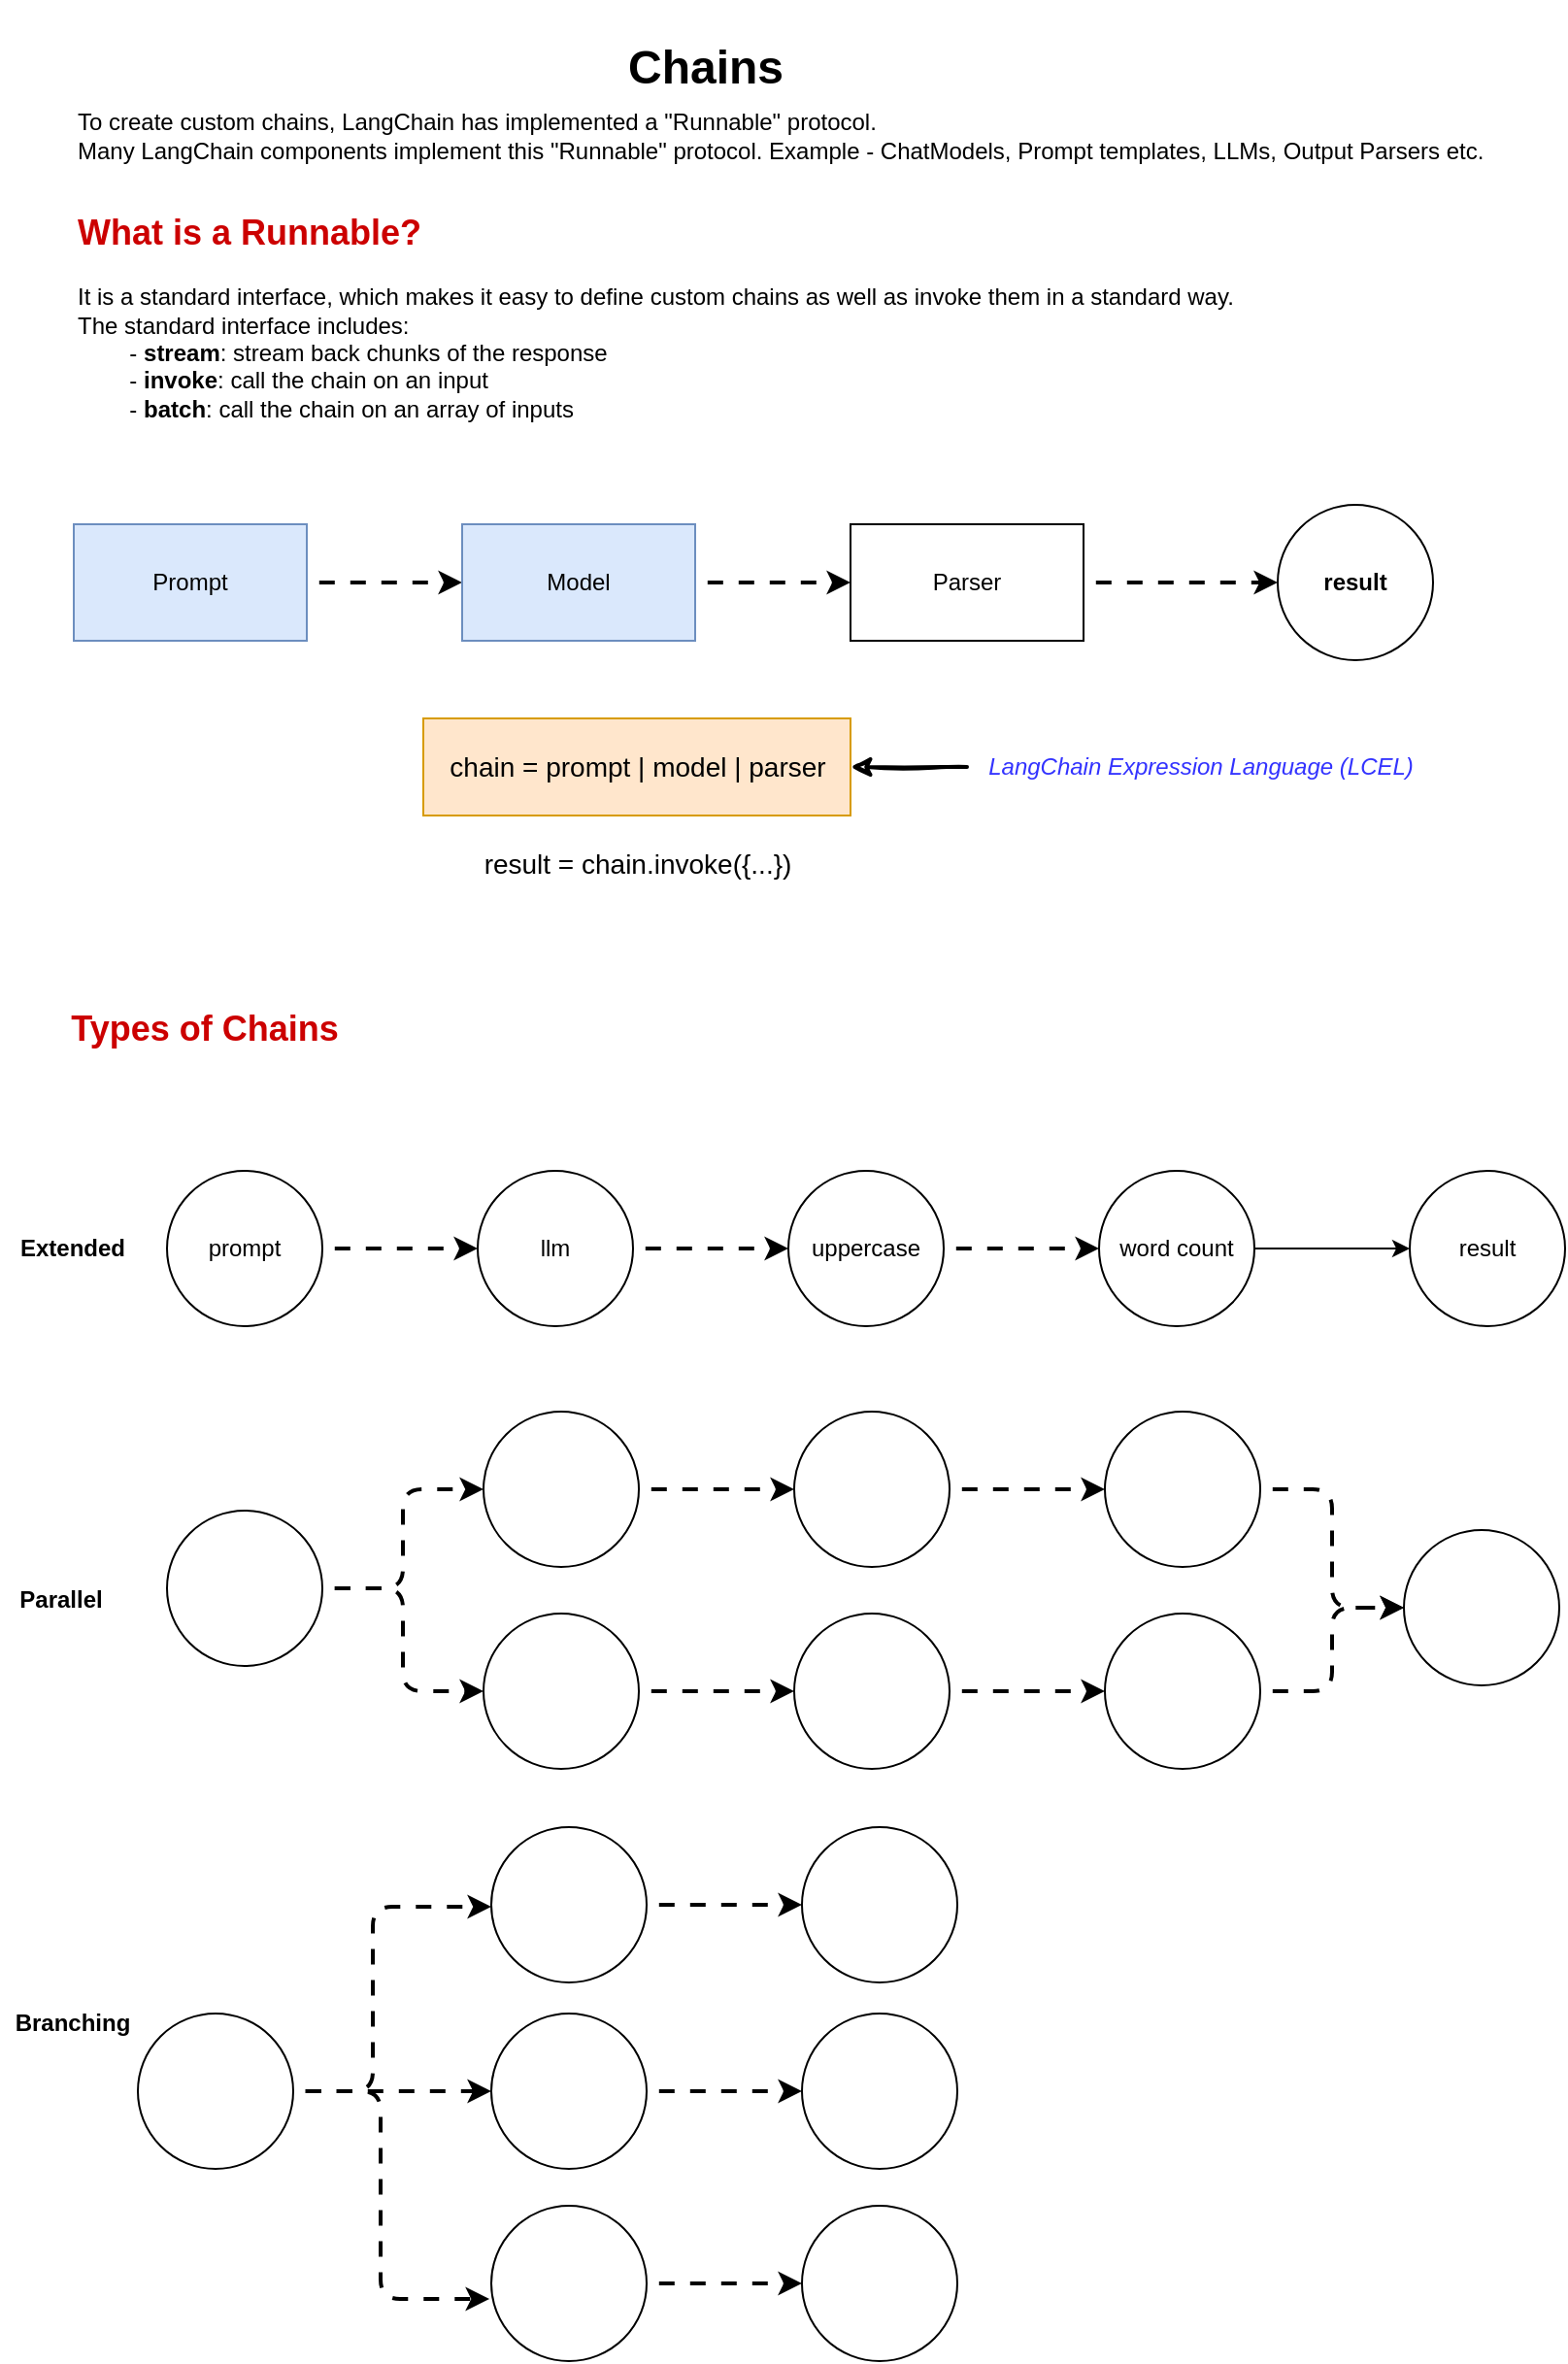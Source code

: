 <mxfile version="24.7.8" pages="7">
  <diagram name="Chains" id="1CzAoTpDxxS4nN460XNL">
    <mxGraphModel dx="991" dy="695" grid="0" gridSize="10" guides="1" tooltips="1" connect="1" arrows="1" fold="1" page="1" pageScale="1" pageWidth="850" pageHeight="1100" math="0" shadow="0">
      <root>
        <mxCell id="0" />
        <mxCell id="1" parent="0" />
        <mxCell id="4TGWgLPOF4FfRbXSzZ3m-9" value="" style="edgeStyle=orthogonalEdgeStyle;rounded=1;orthogonalLoop=1;jettySize=auto;html=1;flowAnimation=1;strokeWidth=2;curved=0;" parent="1" source="4TGWgLPOF4FfRbXSzZ3m-7" target="4TGWgLPOF4FfRbXSzZ3m-8" edge="1">
          <mxGeometry relative="1" as="geometry" />
        </mxCell>
        <mxCell id="4TGWgLPOF4FfRbXSzZ3m-7" value="Prompt" style="rounded=0;whiteSpace=wrap;html=1;fillColor=#dae8fc;strokeColor=#6c8ebf;" parent="1" vertex="1">
          <mxGeometry x="904" y="283" width="120" height="60" as="geometry" />
        </mxCell>
        <mxCell id="4TGWgLPOF4FfRbXSzZ3m-11" value="" style="edgeStyle=orthogonalEdgeStyle;rounded=1;orthogonalLoop=1;jettySize=auto;html=1;flowAnimation=1;strokeWidth=2;curved=0;" parent="1" source="4TGWgLPOF4FfRbXSzZ3m-8" target="4TGWgLPOF4FfRbXSzZ3m-10" edge="1">
          <mxGeometry relative="1" as="geometry" />
        </mxCell>
        <mxCell id="4TGWgLPOF4FfRbXSzZ3m-8" value="Model" style="rounded=0;whiteSpace=wrap;html=1;fillColor=#dae8fc;strokeColor=#6c8ebf;" parent="1" vertex="1">
          <mxGeometry x="1104" y="283" width="120" height="60" as="geometry" />
        </mxCell>
        <mxCell id="4TGWgLPOF4FfRbXSzZ3m-13" value="" style="edgeStyle=orthogonalEdgeStyle;rounded=1;orthogonalLoop=1;jettySize=auto;html=1;flowAnimation=1;strokeWidth=2;curved=0;" parent="1" source="4TGWgLPOF4FfRbXSzZ3m-10" target="4TGWgLPOF4FfRbXSzZ3m-12" edge="1">
          <mxGeometry relative="1" as="geometry" />
        </mxCell>
        <mxCell id="4TGWgLPOF4FfRbXSzZ3m-10" value="Parser" style="rounded=0;whiteSpace=wrap;html=1;" parent="1" vertex="1">
          <mxGeometry x="1304" y="283" width="120" height="60" as="geometry" />
        </mxCell>
        <mxCell id="4TGWgLPOF4FfRbXSzZ3m-12" value="&lt;b&gt;result&lt;/b&gt;" style="ellipse;whiteSpace=wrap;html=1;rounded=0;" parent="1" vertex="1">
          <mxGeometry x="1524" y="273" width="80" height="80" as="geometry" />
        </mxCell>
        <mxCell id="4TGWgLPOF4FfRbXSzZ3m-14" value="&lt;p&gt;&lt;font face=&quot;Helvetica&quot; style=&quot;font-size: 14px;&quot;&gt;chain = prompt | model | parser&lt;/font&gt;&lt;/p&gt;" style="text;html=1;align=center;verticalAlign=middle;resizable=0;points=[];autosize=1;strokeColor=#d79b00;fillColor=#ffe6cc;" parent="1" vertex="1">
          <mxGeometry x="1084" y="383" width="220" height="50" as="geometry" />
        </mxCell>
        <mxCell id="4TGWgLPOF4FfRbXSzZ3m-21" value="" style="edgeStyle=orthogonalEdgeStyle;rounded=1;orthogonalLoop=1;jettySize=auto;html=1;flowAnimation=0;strokeWidth=2;curved=0;sketch=1;curveFitting=1;jiggle=2;" parent="1" source="4TGWgLPOF4FfRbXSzZ3m-16" target="4TGWgLPOF4FfRbXSzZ3m-14" edge="1">
          <mxGeometry relative="1" as="geometry" />
        </mxCell>
        <mxCell id="4TGWgLPOF4FfRbXSzZ3m-16" value="LangChain Expression Language (LCEL)" style="text;html=1;align=center;verticalAlign=middle;resizable=0;points=[];autosize=1;strokeColor=none;fillColor=none;fontColor=#3333FF;fontStyle=2" parent="1" vertex="1">
          <mxGeometry x="1364" y="393" width="240" height="30" as="geometry" />
        </mxCell>
        <mxCell id="4TGWgLPOF4FfRbXSzZ3m-22" value="&lt;span style=&quot;font-size: 14px;&quot;&gt;result = chain.invoke({...})&lt;/span&gt;" style="text;html=1;align=center;verticalAlign=middle;resizable=0;points=[];autosize=1;strokeColor=none;fillColor=none;" parent="1" vertex="1">
          <mxGeometry x="1104" y="443" width="180" height="30" as="geometry" />
        </mxCell>
        <mxCell id="4TGWgLPOF4FfRbXSzZ3m-23" value="&lt;h2&gt;&lt;font color=&quot;#cc0000&quot;&gt;Types of Chains&lt;/font&gt;&lt;/h2&gt;" style="text;html=1;align=center;verticalAlign=middle;resizable=0;points=[];autosize=1;strokeColor=none;fillColor=none;" parent="1" vertex="1">
          <mxGeometry x="893" y="511" width="156" height="63" as="geometry" />
        </mxCell>
        <mxCell id="4TGWgLPOF4FfRbXSzZ3m-24" value="&lt;h1&gt;Chains&lt;/h1&gt;" style="text;html=1;align=center;verticalAlign=middle;resizable=0;points=[];autosize=1;strokeColor=none;fillColor=none;" parent="1" vertex="1">
          <mxGeometry x="1179" y="13" width="100" height="70" as="geometry" />
        </mxCell>
        <mxCell id="4TGWgLPOF4FfRbXSzZ3m-26" value="&lt;div&gt;To create custom chains, LangChain has implemented a &quot;Runnable&quot; protocol.&lt;/div&gt;&lt;div&gt;Many LangChain components implement this &quot;Runnable&quot; protocol. Example - ChatModels, Prompt templates, LLMs, Output Parsers etc.&lt;/div&gt;" style="text;html=1;align=left;verticalAlign=middle;resizable=0;points=[];autosize=1;strokeColor=none;fillColor=none;" parent="1" vertex="1">
          <mxGeometry x="904" y="63" width="750" height="40" as="geometry" />
        </mxCell>
        <mxCell id="4TGWgLPOF4FfRbXSzZ3m-27" value="&lt;h2&gt;&lt;b&gt;&lt;font color=&quot;#cc0000&quot;&gt;What is a Runnable?&lt;/font&gt;&lt;/b&gt;&lt;/h2&gt;&lt;div&gt;&lt;span style=&quot;background-color: initial;&quot;&gt;It is a standard interface, which makes it easy to define custom chains as well as invoke them in a standard way.&amp;nbsp;&lt;/span&gt;&lt;br&gt;&lt;/div&gt;&lt;div&gt;The standard interface includes:&lt;/div&gt;&lt;div&gt;&lt;span style=&quot;white-space-collapse: collapse;&quot;&gt;&lt;span style=&quot;white-space: pre;&quot;&gt;&#x9;&lt;/span&gt;- &lt;b&gt;stream&lt;/b&gt;: stream back chunks of the response&lt;/span&gt;&lt;/div&gt;&lt;div&gt;&lt;span style=&quot;white-space-collapse: collapse;&quot;&gt;&lt;span style=&quot;white-space-collapse: preserve;&quot;&gt;&#x9;&lt;/span&gt;- &lt;b&gt;invoke&lt;/b&gt;: call the chain on an input&lt;/span&gt;&lt;/div&gt;&lt;div&gt;&lt;span style=&quot;white-space-collapse: collapse;&quot;&gt;&lt;span style=&quot;white-space-collapse: preserve;&quot;&gt;&#x9;&lt;/span&gt;- &lt;b&gt;batch&lt;/b&gt;: call the chain on an array of inputs&lt;/span&gt;&lt;/div&gt;" style="text;html=1;align=left;verticalAlign=middle;resizable=0;points=[];autosize=1;strokeColor=none;fillColor=none;" parent="1" vertex="1">
          <mxGeometry x="904" y="101" width="617" height="135" as="geometry" />
        </mxCell>
        <mxCell id="4TGWgLPOF4FfRbXSzZ3m-32" value="" style="edgeStyle=orthogonalEdgeStyle;rounded=1;orthogonalLoop=1;jettySize=auto;html=1;flowAnimation=1;strokeWidth=2;curved=0;" parent="1" source="4TGWgLPOF4FfRbXSzZ3m-29" target="4TGWgLPOF4FfRbXSzZ3m-31" edge="1">
          <mxGeometry relative="1" as="geometry" />
        </mxCell>
        <mxCell id="4TGWgLPOF4FfRbXSzZ3m-29" value="prompt" style="ellipse;whiteSpace=wrap;html=1;aspect=fixed;" parent="1" vertex="1">
          <mxGeometry x="952" y="616" width="80" height="80" as="geometry" />
        </mxCell>
        <mxCell id="4TGWgLPOF4FfRbXSzZ3m-34" value="" style="edgeStyle=orthogonalEdgeStyle;rounded=1;orthogonalLoop=1;jettySize=auto;html=1;flowAnimation=1;strokeWidth=2;curved=0;" parent="1" source="4TGWgLPOF4FfRbXSzZ3m-31" target="4TGWgLPOF4FfRbXSzZ3m-33" edge="1">
          <mxGeometry relative="1" as="geometry" />
        </mxCell>
        <mxCell id="4TGWgLPOF4FfRbXSzZ3m-31" value="llm" style="ellipse;whiteSpace=wrap;html=1;aspect=fixed;" parent="1" vertex="1">
          <mxGeometry x="1112" y="616" width="80" height="80" as="geometry" />
        </mxCell>
        <mxCell id="4TGWgLPOF4FfRbXSzZ3m-36" value="" style="edgeStyle=orthogonalEdgeStyle;rounded=1;orthogonalLoop=1;jettySize=auto;html=1;flowAnimation=1;strokeWidth=2;curved=0;" parent="1" source="4TGWgLPOF4FfRbXSzZ3m-33" target="4TGWgLPOF4FfRbXSzZ3m-35" edge="1">
          <mxGeometry relative="1" as="geometry" />
        </mxCell>
        <mxCell id="4TGWgLPOF4FfRbXSzZ3m-33" value="uppercase" style="ellipse;whiteSpace=wrap;html=1;aspect=fixed;" parent="1" vertex="1">
          <mxGeometry x="1272" y="616" width="80" height="80" as="geometry" />
        </mxCell>
        <mxCell id="1TFQUgtLwBUARE-BusSC-2" value="" style="edgeStyle=orthogonalEdgeStyle;rounded=0;orthogonalLoop=1;jettySize=auto;html=1;" parent="1" source="4TGWgLPOF4FfRbXSzZ3m-35" target="1TFQUgtLwBUARE-BusSC-1" edge="1">
          <mxGeometry relative="1" as="geometry" />
        </mxCell>
        <mxCell id="4TGWgLPOF4FfRbXSzZ3m-35" value="word count" style="ellipse;whiteSpace=wrap;html=1;aspect=fixed;" parent="1" vertex="1">
          <mxGeometry x="1432" y="616" width="80" height="80" as="geometry" />
        </mxCell>
        <mxCell id="4TGWgLPOF4FfRbXSzZ3m-37" value="Extended" style="text;html=1;align=center;verticalAlign=middle;resizable=0;points=[];autosize=1;strokeColor=none;fillColor=none;fontStyle=1" parent="1" vertex="1">
          <mxGeometry x="868" y="643" width="69" height="26" as="geometry" />
        </mxCell>
        <mxCell id="4TGWgLPOF4FfRbXSzZ3m-38" value="Parallel" style="text;html=1;align=center;verticalAlign=middle;resizable=0;points=[];autosize=1;strokeColor=none;fillColor=none;fontStyle=1" parent="1" vertex="1">
          <mxGeometry x="868" y="824" width="58" height="26" as="geometry" />
        </mxCell>
        <mxCell id="4TGWgLPOF4FfRbXSzZ3m-43" style="edgeStyle=orthogonalEdgeStyle;rounded=1;orthogonalLoop=1;jettySize=auto;html=1;flowAnimation=1;strokeWidth=2;curved=0;" parent="1" source="4TGWgLPOF4FfRbXSzZ3m-40" target="4TGWgLPOF4FfRbXSzZ3m-41" edge="1">
          <mxGeometry relative="1" as="geometry" />
        </mxCell>
        <mxCell id="4TGWgLPOF4FfRbXSzZ3m-44" style="edgeStyle=orthogonalEdgeStyle;rounded=1;orthogonalLoop=1;jettySize=auto;html=1;entryX=0;entryY=0.5;entryDx=0;entryDy=0;flowAnimation=1;strokeWidth=2;curved=0;" parent="1" source="4TGWgLPOF4FfRbXSzZ3m-40" target="4TGWgLPOF4FfRbXSzZ3m-42" edge="1">
          <mxGeometry relative="1" as="geometry" />
        </mxCell>
        <mxCell id="4TGWgLPOF4FfRbXSzZ3m-40" value="" style="ellipse;whiteSpace=wrap;html=1;aspect=fixed;" parent="1" vertex="1">
          <mxGeometry x="952" y="791" width="80" height="80" as="geometry" />
        </mxCell>
        <mxCell id="4TGWgLPOF4FfRbXSzZ3m-46" value="" style="edgeStyle=orthogonalEdgeStyle;rounded=1;orthogonalLoop=1;jettySize=auto;html=1;flowAnimation=1;strokeWidth=2;curved=0;" parent="1" source="4TGWgLPOF4FfRbXSzZ3m-41" target="4TGWgLPOF4FfRbXSzZ3m-45" edge="1">
          <mxGeometry relative="1" as="geometry" />
        </mxCell>
        <mxCell id="4TGWgLPOF4FfRbXSzZ3m-41" value="" style="ellipse;whiteSpace=wrap;html=1;aspect=fixed;" parent="1" vertex="1">
          <mxGeometry x="1115" y="740" width="80" height="80" as="geometry" />
        </mxCell>
        <mxCell id="4TGWgLPOF4FfRbXSzZ3m-48" value="" style="edgeStyle=orthogonalEdgeStyle;rounded=1;orthogonalLoop=1;jettySize=auto;html=1;flowAnimation=1;strokeWidth=2;curved=0;" parent="1" source="4TGWgLPOF4FfRbXSzZ3m-42" target="4TGWgLPOF4FfRbXSzZ3m-47" edge="1">
          <mxGeometry relative="1" as="geometry" />
        </mxCell>
        <mxCell id="4TGWgLPOF4FfRbXSzZ3m-42" value="" style="ellipse;whiteSpace=wrap;html=1;aspect=fixed;" parent="1" vertex="1">
          <mxGeometry x="1115" y="844" width="80" height="80" as="geometry" />
        </mxCell>
        <mxCell id="4TGWgLPOF4FfRbXSzZ3m-50" value="" style="edgeStyle=orthogonalEdgeStyle;rounded=1;orthogonalLoop=1;jettySize=auto;html=1;flowAnimation=1;strokeWidth=2;curved=0;" parent="1" source="4TGWgLPOF4FfRbXSzZ3m-45" target="4TGWgLPOF4FfRbXSzZ3m-49" edge="1">
          <mxGeometry relative="1" as="geometry" />
        </mxCell>
        <mxCell id="4TGWgLPOF4FfRbXSzZ3m-45" value="" style="ellipse;whiteSpace=wrap;html=1;aspect=fixed;" parent="1" vertex="1">
          <mxGeometry x="1275" y="740" width="80" height="80" as="geometry" />
        </mxCell>
        <mxCell id="4TGWgLPOF4FfRbXSzZ3m-52" value="" style="edgeStyle=orthogonalEdgeStyle;rounded=1;orthogonalLoop=1;jettySize=auto;html=1;flowAnimation=1;strokeWidth=2;curved=0;" parent="1" source="4TGWgLPOF4FfRbXSzZ3m-47" target="4TGWgLPOF4FfRbXSzZ3m-51" edge="1">
          <mxGeometry relative="1" as="geometry" />
        </mxCell>
        <mxCell id="4TGWgLPOF4FfRbXSzZ3m-47" value="" style="ellipse;whiteSpace=wrap;html=1;aspect=fixed;" parent="1" vertex="1">
          <mxGeometry x="1275" y="844" width="80" height="80" as="geometry" />
        </mxCell>
        <mxCell id="4TGWgLPOF4FfRbXSzZ3m-54" value="" style="edgeStyle=orthogonalEdgeStyle;rounded=1;orthogonalLoop=1;jettySize=auto;html=1;flowAnimation=1;strokeWidth=2;curved=0;" parent="1" source="4TGWgLPOF4FfRbXSzZ3m-49" target="4TGWgLPOF4FfRbXSzZ3m-53" edge="1">
          <mxGeometry relative="1" as="geometry" />
        </mxCell>
        <mxCell id="4TGWgLPOF4FfRbXSzZ3m-49" value="" style="ellipse;whiteSpace=wrap;html=1;aspect=fixed;" parent="1" vertex="1">
          <mxGeometry x="1435" y="740" width="80" height="80" as="geometry" />
        </mxCell>
        <mxCell id="4TGWgLPOF4FfRbXSzZ3m-55" value="" style="edgeStyle=orthogonalEdgeStyle;rounded=1;orthogonalLoop=1;jettySize=auto;html=1;flowAnimation=1;strokeWidth=2;curved=0;" parent="1" source="4TGWgLPOF4FfRbXSzZ3m-51" target="4TGWgLPOF4FfRbXSzZ3m-53" edge="1">
          <mxGeometry relative="1" as="geometry" />
        </mxCell>
        <mxCell id="4TGWgLPOF4FfRbXSzZ3m-51" value="" style="ellipse;whiteSpace=wrap;html=1;aspect=fixed;" parent="1" vertex="1">
          <mxGeometry x="1435" y="844" width="80" height="80" as="geometry" />
        </mxCell>
        <mxCell id="4TGWgLPOF4FfRbXSzZ3m-53" value="" style="ellipse;whiteSpace=wrap;html=1;aspect=fixed;" parent="1" vertex="1">
          <mxGeometry x="1589" y="801" width="80" height="80" as="geometry" />
        </mxCell>
        <mxCell id="4TGWgLPOF4FfRbXSzZ3m-56" value="Branching" style="text;html=1;align=center;verticalAlign=middle;resizable=0;points=[];autosize=1;strokeColor=none;fillColor=none;fontStyle=1" parent="1" vertex="1">
          <mxGeometry x="866.5" y="1042" width="72" height="26" as="geometry" />
        </mxCell>
        <mxCell id="4TGWgLPOF4FfRbXSzZ3m-62" value="" style="edgeStyle=orthogonalEdgeStyle;rounded=1;orthogonalLoop=1;jettySize=auto;html=1;flowAnimation=1;strokeWidth=2;curved=0;" parent="1" source="4TGWgLPOF4FfRbXSzZ3m-57" target="4TGWgLPOF4FfRbXSzZ3m-58" edge="1">
          <mxGeometry relative="1" as="geometry">
            <Array as="points">
              <mxPoint x="1058" y="1090" />
              <mxPoint x="1058" y="995" />
            </Array>
          </mxGeometry>
        </mxCell>
        <mxCell id="4TGWgLPOF4FfRbXSzZ3m-66" style="edgeStyle=orthogonalEdgeStyle;rounded=1;orthogonalLoop=1;jettySize=auto;html=1;flowAnimation=1;strokeWidth=2;curved=0;" parent="1" source="4TGWgLPOF4FfRbXSzZ3m-57" target="4TGWgLPOF4FfRbXSzZ3m-64" edge="1">
          <mxGeometry relative="1" as="geometry">
            <mxPoint x="1061" y="1067" as="targetPoint" />
          </mxGeometry>
        </mxCell>
        <mxCell id="4TGWgLPOF4FfRbXSzZ3m-57" value="" style="ellipse;whiteSpace=wrap;html=1;aspect=fixed;" parent="1" vertex="1">
          <mxGeometry x="937" y="1050" width="80" height="80" as="geometry" />
        </mxCell>
        <mxCell id="4TGWgLPOF4FfRbXSzZ3m-69" value="" style="edgeStyle=orthogonalEdgeStyle;rounded=0;orthogonalLoop=1;jettySize=auto;html=1;flowAnimation=1;strokeWidth=2;" parent="1" source="4TGWgLPOF4FfRbXSzZ3m-58" target="4TGWgLPOF4FfRbXSzZ3m-68" edge="1">
          <mxGeometry relative="1" as="geometry" />
        </mxCell>
        <mxCell id="4TGWgLPOF4FfRbXSzZ3m-58" value="" style="ellipse;whiteSpace=wrap;html=1;aspect=fixed;" parent="1" vertex="1">
          <mxGeometry x="1119" y="954" width="80" height="80" as="geometry" />
        </mxCell>
        <mxCell id="4TGWgLPOF4FfRbXSzZ3m-73" value="" style="edgeStyle=orthogonalEdgeStyle;rounded=0;orthogonalLoop=1;jettySize=auto;html=1;flowAnimation=1;strokeWidth=2;" parent="1" source="4TGWgLPOF4FfRbXSzZ3m-63" target="4TGWgLPOF4FfRbXSzZ3m-72" edge="1">
          <mxGeometry relative="1" as="geometry" />
        </mxCell>
        <mxCell id="4TGWgLPOF4FfRbXSzZ3m-63" value="" style="ellipse;whiteSpace=wrap;html=1;aspect=fixed;" parent="1" vertex="1">
          <mxGeometry x="1119" y="1149" width="80" height="80" as="geometry" />
        </mxCell>
        <mxCell id="4TGWgLPOF4FfRbXSzZ3m-71" value="" style="edgeStyle=orthogonalEdgeStyle;rounded=0;orthogonalLoop=1;jettySize=auto;html=1;flowAnimation=1;strokeWidth=2;" parent="1" source="4TGWgLPOF4FfRbXSzZ3m-64" target="4TGWgLPOF4FfRbXSzZ3m-70" edge="1">
          <mxGeometry relative="1" as="geometry" />
        </mxCell>
        <mxCell id="4TGWgLPOF4FfRbXSzZ3m-64" value="" style="ellipse;whiteSpace=wrap;html=1;aspect=fixed;" parent="1" vertex="1">
          <mxGeometry x="1119" y="1050" width="80" height="80" as="geometry" />
        </mxCell>
        <mxCell id="4TGWgLPOF4FfRbXSzZ3m-67" style="edgeStyle=orthogonalEdgeStyle;rounded=1;orthogonalLoop=1;jettySize=auto;html=1;entryX=-0.012;entryY=0.6;entryDx=0;entryDy=0;entryPerimeter=0;flowAnimation=1;strokeWidth=2;curved=0;" parent="1" source="4TGWgLPOF4FfRbXSzZ3m-57" target="4TGWgLPOF4FfRbXSzZ3m-63" edge="1">
          <mxGeometry relative="1" as="geometry">
            <Array as="points">
              <mxPoint x="1062" y="1090" />
              <mxPoint x="1062" y="1197" />
            </Array>
          </mxGeometry>
        </mxCell>
        <mxCell id="4TGWgLPOF4FfRbXSzZ3m-68" value="" style="ellipse;whiteSpace=wrap;html=1;aspect=fixed;" parent="1" vertex="1">
          <mxGeometry x="1279" y="954" width="80" height="80" as="geometry" />
        </mxCell>
        <mxCell id="4TGWgLPOF4FfRbXSzZ3m-70" value="" style="ellipse;whiteSpace=wrap;html=1;aspect=fixed;" parent="1" vertex="1">
          <mxGeometry x="1279" y="1050" width="80" height="80" as="geometry" />
        </mxCell>
        <mxCell id="4TGWgLPOF4FfRbXSzZ3m-72" value="" style="ellipse;whiteSpace=wrap;html=1;aspect=fixed;" parent="1" vertex="1">
          <mxGeometry x="1279" y="1149" width="80" height="80" as="geometry" />
        </mxCell>
        <mxCell id="1TFQUgtLwBUARE-BusSC-1" value="result" style="ellipse;whiteSpace=wrap;html=1;aspect=fixed;" parent="1" vertex="1">
          <mxGeometry x="1592" y="616" width="80" height="80" as="geometry" />
        </mxCell>
      </root>
    </mxGraphModel>
  </diagram>
  <diagram id="mb92wKi8EAmqtNV7zTmi" name="Parallel">
    <mxGraphModel dx="1753" dy="691" grid="0" gridSize="10" guides="1" tooltips="1" connect="1" arrows="1" fold="1" page="1" pageScale="1" pageWidth="850" pageHeight="1100" math="0" shadow="0">
      <root>
        <mxCell id="0" />
        <mxCell id="1" parent="0" />
        <mxCell id="JJNI-jWe07mcF9gOnZqu-3" value="" style="edgeStyle=orthogonalEdgeStyle;rounded=0;orthogonalLoop=1;jettySize=auto;html=1;flowAnimation=1;strokeWidth=2;" parent="1" source="JJNI-jWe07mcF9gOnZqu-1" target="JJNI-jWe07mcF9gOnZqu-2" edge="1">
          <mxGeometry relative="1" as="geometry" />
        </mxCell>
        <mxCell id="JJNI-jWe07mcF9gOnZqu-1" value="Prompt" style="ellipse;whiteSpace=wrap;html=1;aspect=fixed;fillColor=#f8cecc;strokeColor=#b85450;" parent="1" vertex="1">
          <mxGeometry x="372" y="63" width="80" height="80" as="geometry" />
        </mxCell>
        <mxCell id="JJNI-jWe07mcF9gOnZqu-5" value="" style="edgeStyle=orthogonalEdgeStyle;rounded=0;orthogonalLoop=1;jettySize=auto;html=1;flowAnimation=1;strokeWidth=2;" parent="1" source="JJNI-jWe07mcF9gOnZqu-2" target="JJNI-jWe07mcF9gOnZqu-4" edge="1">
          <mxGeometry relative="1" as="geometry" />
        </mxCell>
        <mxCell id="JJNI-jWe07mcF9gOnZqu-2" value="Model" style="ellipse;whiteSpace=wrap;html=1;aspect=fixed;fillColor=#dae8fc;strokeColor=#6c8ebf;" parent="1" vertex="1">
          <mxGeometry x="372" y="188" width="80" height="80" as="geometry" />
        </mxCell>
        <mxCell id="JJNI-jWe07mcF9gOnZqu-9" style="edgeStyle=orthogonalEdgeStyle;rounded=1;orthogonalLoop=1;jettySize=auto;html=1;exitX=0;exitY=1;exitDx=0;exitDy=0;entryX=0.5;entryY=0;entryDx=0;entryDy=0;curved=0;flowAnimation=1;strokeWidth=2;" parent="1" source="JJNI-jWe07mcF9gOnZqu-4" target="JJNI-jWe07mcF9gOnZqu-6" edge="1">
          <mxGeometry relative="1" as="geometry" />
        </mxCell>
        <mxCell id="JJNI-jWe07mcF9gOnZqu-4" value="Output Parser" style="ellipse;whiteSpace=wrap;html=1;aspect=fixed;fillColor=#d5e8d4;strokeColor=#82b366;" parent="1" vertex="1">
          <mxGeometry x="372" y="315" width="80" height="80" as="geometry" />
        </mxCell>
        <mxCell id="JJNI-jWe07mcF9gOnZqu-45" style="edgeStyle=orthogonalEdgeStyle;rounded=1;orthogonalLoop=1;jettySize=auto;html=1;exitX=0.5;exitY=1;exitDx=0;exitDy=0;entryX=0;entryY=0;entryDx=0;entryDy=0;curved=0;flowAnimation=1;strokeWidth=2;" parent="1" source="JJNI-jWe07mcF9gOnZqu-6" target="JJNI-jWe07mcF9gOnZqu-42" edge="1">
          <mxGeometry relative="1" as="geometry" />
        </mxCell>
        <mxCell id="JJNI-jWe07mcF9gOnZqu-6" value="Pros" style="rounded=1;whiteSpace=wrap;html=1;labelPosition=left;verticalLabelPosition=top;align=right;verticalAlign=bottom;" parent="1" vertex="1">
          <mxGeometry x="228" y="414" width="120" height="320" as="geometry" />
        </mxCell>
        <mxCell id="JJNI-jWe07mcF9gOnZqu-10" value="&lt;i&gt;product_name&lt;/i&gt;" style="text;html=1;align=center;verticalAlign=middle;resizable=0;points=[];autosize=1;strokeColor=none;fillColor=none;" parent="1" vertex="1">
          <mxGeometry x="461" y="94" width="95" height="26" as="geometry" />
        </mxCell>
        <mxCell id="JJNI-jWe07mcF9gOnZqu-11" value="&lt;i&gt;list features&amp;nbsp;&lt;/i&gt;&lt;div&gt;&lt;i&gt;for product&lt;/i&gt;&lt;/div&gt;" style="text;html=1;align=center;verticalAlign=middle;resizable=0;points=[];autosize=1;strokeColor=none;fillColor=none;" parent="1" vertex="1">
          <mxGeometry x="467" y="207.5" width="83" height="41" as="geometry" />
        </mxCell>
        <mxCell id="JJNI-jWe07mcF9gOnZqu-12" value="&lt;i&gt;{&lt;/i&gt;&lt;div&gt;&lt;i&gt;&amp;nbsp; content: ...,&lt;/i&gt;&lt;/div&gt;&lt;div&gt;&lt;i&gt;&amp;nbsp; tokens: 10&lt;/i&gt;&lt;/div&gt;&lt;div&gt;&lt;i&gt;}&lt;/i&gt;&lt;/div&gt;" style="text;html=1;align=left;verticalAlign=middle;resizable=0;points=[];autosize=1;strokeColor=none;fillColor=none;" parent="1" vertex="1">
          <mxGeometry x="461" y="305" width="84" height="70" as="geometry" />
        </mxCell>
        <mxCell id="JJNI-jWe07mcF9gOnZqu-13" value="&lt;i&gt;Analyze &lt;b&gt;pros &lt;/b&gt;prompt&lt;/i&gt;" style="text;html=1;align=left;verticalAlign=middle;resizable=0;points=[];autosize=1;strokeColor=none;fillColor=none;" parent="1" vertex="1">
          <mxGeometry x="94" y="455" width="131" height="26" as="geometry" />
        </mxCell>
        <mxCell id="JJNI-jWe07mcF9gOnZqu-16" value="" style="edgeStyle=orthogonalEdgeStyle;rounded=0;orthogonalLoop=1;jettySize=auto;html=1;flowAnimation=1;strokeWidth=2;" parent="1" source="JJNI-jWe07mcF9gOnZqu-14" target="JJNI-jWe07mcF9gOnZqu-15" edge="1">
          <mxGeometry relative="1" as="geometry" />
        </mxCell>
        <mxCell id="JJNI-jWe07mcF9gOnZqu-14" value="Prompt" style="ellipse;whiteSpace=wrap;html=1;aspect=fixed;fillColor=#f8cecc;strokeColor=#b85450;" parent="1" vertex="1">
          <mxGeometry x="253" y="433" width="70" height="70" as="geometry" />
        </mxCell>
        <mxCell id="JJNI-jWe07mcF9gOnZqu-18" value="" style="edgeStyle=orthogonalEdgeStyle;rounded=0;orthogonalLoop=1;jettySize=auto;html=1;flowAnimation=1;strokeWidth=2;" parent="1" source="JJNI-jWe07mcF9gOnZqu-15" target="JJNI-jWe07mcF9gOnZqu-17" edge="1">
          <mxGeometry relative="1" as="geometry" />
        </mxCell>
        <mxCell id="JJNI-jWe07mcF9gOnZqu-15" value="Model" style="ellipse;whiteSpace=wrap;html=1;aspect=fixed;fillColor=#dae8fc;strokeColor=#6c8ebf;" parent="1" vertex="1">
          <mxGeometry x="253" y="539" width="70" height="70" as="geometry" />
        </mxCell>
        <mxCell id="JJNI-jWe07mcF9gOnZqu-17" value="Output Parser" style="ellipse;whiteSpace=wrap;html=1;aspect=fixed;fillColor=#d5e8d4;strokeColor=#82b366;" parent="1" vertex="1">
          <mxGeometry x="253" y="653" width="70" height="70" as="geometry" />
        </mxCell>
        <mxCell id="JJNI-jWe07mcF9gOnZqu-19" value="&lt;i&gt;Generate Pros&lt;/i&gt;" style="text;html=1;align=left;verticalAlign=middle;resizable=0;points=[];autosize=1;strokeColor=none;fillColor=none;" parent="1" vertex="1">
          <mxGeometry x="107" y="561" width="96" height="26" as="geometry" />
        </mxCell>
        <mxCell id="JJNI-jWe07mcF9gOnZqu-21" value="&lt;i&gt;Grab content&lt;/i&gt;" style="text;html=1;align=left;verticalAlign=middle;resizable=0;points=[];autosize=1;strokeColor=none;fillColor=none;" parent="1" vertex="1">
          <mxGeometry x="107" y="667" width="87" height="26" as="geometry" />
        </mxCell>
        <mxCell id="JJNI-jWe07mcF9gOnZqu-31" style="edgeStyle=orthogonalEdgeStyle;rounded=1;orthogonalLoop=1;jettySize=auto;html=1;exitX=1;exitY=1;exitDx=0;exitDy=0;entryX=0.5;entryY=0;entryDx=0;entryDy=0;curved=0;flowAnimation=1;strokeWidth=2;" parent="1" source="JJNI-jWe07mcF9gOnZqu-4" target="JJNI-jWe07mcF9gOnZqu-32" edge="1">
          <mxGeometry relative="1" as="geometry">
            <mxPoint x="821" y="419" as="sourcePoint" />
          </mxGeometry>
        </mxCell>
        <mxCell id="JJNI-jWe07mcF9gOnZqu-44" style="edgeStyle=orthogonalEdgeStyle;rounded=1;orthogonalLoop=1;jettySize=auto;html=1;exitX=0.5;exitY=1;exitDx=0;exitDy=0;entryX=1;entryY=0;entryDx=0;entryDy=0;curved=0;flowAnimation=1;strokeWidth=2;" parent="1" source="JJNI-jWe07mcF9gOnZqu-32" target="JJNI-jWe07mcF9gOnZqu-42" edge="1">
          <mxGeometry relative="1" as="geometry" />
        </mxCell>
        <mxCell id="JJNI-jWe07mcF9gOnZqu-32" value="Cons" style="rounded=1;whiteSpace=wrap;html=1;labelPosition=right;verticalLabelPosition=top;align=left;verticalAlign=bottom;" parent="1" vertex="1">
          <mxGeometry x="465" y="417" width="120" height="320" as="geometry" />
        </mxCell>
        <mxCell id="JJNI-jWe07mcF9gOnZqu-33" value="&lt;i&gt;Analyze &lt;b&gt;cons &lt;/b&gt;prompt&lt;/i&gt;" style="text;html=1;align=left;verticalAlign=middle;resizable=0;points=[];autosize=1;strokeColor=none;fillColor=none;" parent="1" vertex="1">
          <mxGeometry x="590" y="455" width="133" height="26" as="geometry" />
        </mxCell>
        <mxCell id="JJNI-jWe07mcF9gOnZqu-34" value="" style="edgeStyle=orthogonalEdgeStyle;rounded=0;orthogonalLoop=1;jettySize=auto;html=1;flowAnimation=1;strokeWidth=2;" parent="1" source="JJNI-jWe07mcF9gOnZqu-35" target="JJNI-jWe07mcF9gOnZqu-37" edge="1">
          <mxGeometry relative="1" as="geometry" />
        </mxCell>
        <mxCell id="JJNI-jWe07mcF9gOnZqu-35" value="Prompt" style="ellipse;whiteSpace=wrap;html=1;aspect=fixed;fillColor=#f8cecc;strokeColor=#b85450;" parent="1" vertex="1">
          <mxGeometry x="490" y="436" width="70" height="70" as="geometry" />
        </mxCell>
        <mxCell id="JJNI-jWe07mcF9gOnZqu-36" value="" style="edgeStyle=orthogonalEdgeStyle;rounded=0;orthogonalLoop=1;jettySize=auto;html=1;flowAnimation=1;strokeWidth=2;" parent="1" source="JJNI-jWe07mcF9gOnZqu-37" target="JJNI-jWe07mcF9gOnZqu-38" edge="1">
          <mxGeometry relative="1" as="geometry" />
        </mxCell>
        <mxCell id="JJNI-jWe07mcF9gOnZqu-37" value="Model" style="ellipse;whiteSpace=wrap;html=1;aspect=fixed;fillColor=#dae8fc;strokeColor=#6c8ebf;" parent="1" vertex="1">
          <mxGeometry x="490" y="542" width="70" height="70" as="geometry" />
        </mxCell>
        <mxCell id="JJNI-jWe07mcF9gOnZqu-38" value="Output Parser" style="ellipse;whiteSpace=wrap;html=1;aspect=fixed;fillColor=#d5e8d4;strokeColor=#82b366;" parent="1" vertex="1">
          <mxGeometry x="490" y="656" width="70" height="70" as="geometry" />
        </mxCell>
        <mxCell id="JJNI-jWe07mcF9gOnZqu-39" value="&lt;i&gt;Generate Cons&lt;/i&gt;" style="text;html=1;align=left;verticalAlign=middle;resizable=0;points=[];autosize=1;strokeColor=none;fillColor=none;" parent="1" vertex="1">
          <mxGeometry x="599" y="561" width="99" height="26" as="geometry" />
        </mxCell>
        <mxCell id="JJNI-jWe07mcF9gOnZqu-40" value="&lt;i&gt;Grab content&lt;/i&gt;" style="text;html=1;align=left;verticalAlign=middle;resizable=0;points=[];autosize=1;strokeColor=none;fillColor=none;" parent="1" vertex="1">
          <mxGeometry x="603.5" y="667" width="87" height="26" as="geometry" />
        </mxCell>
        <mxCell id="JJNI-jWe07mcF9gOnZqu-42" value="Lambda" style="ellipse;whiteSpace=wrap;html=1;aspect=fixed;fillColor=#fff2cc;strokeColor=#d6b656;" parent="1" vertex="1">
          <mxGeometry x="375" y="780" width="70" height="70" as="geometry" />
        </mxCell>
        <mxCell id="JJNI-jWe07mcF9gOnZqu-43" value="&lt;i&gt;Combine Pros and Cons&lt;/i&gt;" style="text;html=1;align=left;verticalAlign=middle;resizable=0;points=[];autosize=1;strokeColor=none;fillColor=none;" parent="1" vertex="1">
          <mxGeometry x="457" y="809" width="149" height="26" as="geometry" />
        </mxCell>
      </root>
    </mxGraphModel>
  </diagram>
  <diagram id="ecov-VkocKTXcbfj4bn3" name="Branching">
    <mxGraphModel dx="1728" dy="697" grid="0" gridSize="10" guides="1" tooltips="1" connect="1" arrows="1" fold="1" page="1" pageScale="1" pageWidth="850" pageHeight="1100" math="0" shadow="0">
      <root>
        <mxCell id="0" />
        <mxCell id="1" parent="0" />
        <mxCell id="drozZVfJPTrAa4Q73ILo-3" value="" style="edgeStyle=orthogonalEdgeStyle;rounded=0;orthogonalLoop=1;jettySize=auto;html=1;flowAnimation=1;strokeWidth=2;endArrow=block;endFill=1;" parent="1" source="drozZVfJPTrAa4Q73ILo-1" target="drozZVfJPTrAa4Q73ILo-2" edge="1">
          <mxGeometry relative="1" as="geometry" />
        </mxCell>
        <mxCell id="drozZVfJPTrAa4Q73ILo-1" value="Prompt" style="ellipse;whiteSpace=wrap;html=1;aspect=fixed;" parent="1" vertex="1">
          <mxGeometry x="366" y="16" width="80" height="80" as="geometry" />
        </mxCell>
        <mxCell id="drozZVfJPTrAa4Q73ILo-5" value="" style="edgeStyle=orthogonalEdgeStyle;rounded=0;orthogonalLoop=1;jettySize=auto;html=1;flowAnimation=1;strokeWidth=2;endArrow=block;endFill=1;" parent="1" source="drozZVfJPTrAa4Q73ILo-2" target="drozZVfJPTrAa4Q73ILo-4" edge="1">
          <mxGeometry relative="1" as="geometry" />
        </mxCell>
        <mxCell id="drozZVfJPTrAa4Q73ILo-2" value="Model" style="ellipse;whiteSpace=wrap;html=1;aspect=fixed;" parent="1" vertex="1">
          <mxGeometry x="366" y="131" width="80" height="80" as="geometry" />
        </mxCell>
        <mxCell id="1B1UQVx842eTG7SBvVWN-4" style="edgeStyle=orthogonalEdgeStyle;rounded=0;orthogonalLoop=1;jettySize=auto;html=1;exitX=0.5;exitY=1;exitDx=0;exitDy=0;entryX=0.5;entryY=0;entryDx=0;entryDy=0;flowAnimation=1;strokeWidth=2;endArrow=block;endFill=1;" parent="1" source="drozZVfJPTrAa4Q73ILo-4" target="1B1UQVx842eTG7SBvVWN-1" edge="1">
          <mxGeometry relative="1" as="geometry" />
        </mxCell>
        <mxCell id="1B1UQVx842eTG7SBvVWN-5" style="edgeStyle=orthogonalEdgeStyle;rounded=0;orthogonalLoop=1;jettySize=auto;html=1;entryX=0.5;entryY=0;entryDx=0;entryDy=0;flowAnimation=1;strokeWidth=2;endArrow=block;endFill=1;" parent="1" source="drozZVfJPTrAa4Q73ILo-4" target="1B1UQVx842eTG7SBvVWN-2" edge="1">
          <mxGeometry relative="1" as="geometry" />
        </mxCell>
        <mxCell id="1B1UQVx842eTG7SBvVWN-6" style="edgeStyle=orthogonalEdgeStyle;rounded=0;orthogonalLoop=1;jettySize=auto;html=1;flowAnimation=1;strokeWidth=2;endArrow=block;endFill=1;" parent="1" source="drozZVfJPTrAa4Q73ILo-4" target="1B1UQVx842eTG7SBvVWN-3" edge="1">
          <mxGeometry relative="1" as="geometry">
            <Array as="points">
              <mxPoint x="406" y="361" />
              <mxPoint x="586" y="361" />
            </Array>
          </mxGeometry>
        </mxCell>
        <mxCell id="drozZVfJPTrAa4Q73ILo-4" value="Output Parser" style="ellipse;whiteSpace=wrap;html=1;aspect=fixed;" parent="1" vertex="1">
          <mxGeometry x="366" y="258" width="80" height="80" as="geometry" />
        </mxCell>
        <mxCell id="vFdByVMGnfWhxdvfObbP-1" value="&lt;i&gt;review&lt;/i&gt;" style="text;html=1;align=center;verticalAlign=middle;resizable=0;points=[];autosize=1;strokeColor=none;fillColor=none;" parent="1" vertex="1">
          <mxGeometry x="485" y="39" width="53" height="26" as="geometry" />
        </mxCell>
        <mxCell id="vFdByVMGnfWhxdvfObbP-2" value="&lt;i&gt;classify the review:&lt;/i&gt;&lt;div&gt;&lt;i&gt;positive, negative, neutral&lt;/i&gt;&lt;/div&gt;" style="text;html=1;align=center;verticalAlign=middle;resizable=0;points=[];autosize=1;strokeColor=#b85450;fillColor=#f8cecc;" parent="1" vertex="1">
          <mxGeometry x="457" y="150.5" width="154" height="41" as="geometry" />
        </mxCell>
        <mxCell id="vFdByVMGnfWhxdvfObbP-3" value="&lt;i&gt;category&lt;/i&gt;" style="text;html=1;align=left;verticalAlign=middle;resizable=0;points=[];autosize=1;strokeColor=none;fillColor=none;" parent="1" vertex="1">
          <mxGeometry x="485" y="277" width="64" height="26" as="geometry" />
        </mxCell>
        <mxCell id="1B1UQVx842eTG7SBvVWN-1" value="Positive" style="rounded=1;whiteSpace=wrap;html=1;labelPosition=center;verticalLabelPosition=bottom;align=center;verticalAlign=top;" parent="1" vertex="1">
          <mxGeometry x="162" y="382" width="120" height="340" as="geometry" />
        </mxCell>
        <mxCell id="1B1UQVx842eTG7SBvVWN-2" value="Neutral" style="rounded=1;whiteSpace=wrap;html=1;labelPosition=center;verticalLabelPosition=bottom;align=center;verticalAlign=top;" parent="1" vertex="1">
          <mxGeometry x="346" y="385" width="120" height="340" as="geometry" />
        </mxCell>
        <mxCell id="1B1UQVx842eTG7SBvVWN-3" value="Negative" style="rounded=1;whiteSpace=wrap;html=1;labelPosition=center;verticalLabelPosition=bottom;align=center;verticalAlign=top;" parent="1" vertex="1">
          <mxGeometry x="526" y="382" width="120" height="343" as="geometry" />
        </mxCell>
        <mxCell id="1B1UQVx842eTG7SBvVWN-17" value="" style="edgeStyle=orthogonalEdgeStyle;rounded=0;orthogonalLoop=1;jettySize=auto;html=1;flowAnimation=1;strokeWidth=2;endArrow=block;endFill=1;" parent="1" source="1B1UQVx842eTG7SBvVWN-8" target="1B1UQVx842eTG7SBvVWN-9" edge="1">
          <mxGeometry relative="1" as="geometry" />
        </mxCell>
        <mxCell id="1B1UQVx842eTG7SBvVWN-8" value="Prompt" style="ellipse;whiteSpace=wrap;html=1;aspect=fixed;" parent="1" vertex="1">
          <mxGeometry x="182" y="393" width="80" height="80" as="geometry" />
        </mxCell>
        <mxCell id="1B1UQVx842eTG7SBvVWN-18" value="" style="edgeStyle=orthogonalEdgeStyle;rounded=0;orthogonalLoop=1;jettySize=auto;html=1;flowAnimation=1;strokeWidth=2;endArrow=block;endFill=1;" parent="1" source="1B1UQVx842eTG7SBvVWN-9" target="1B1UQVx842eTG7SBvVWN-10" edge="1">
          <mxGeometry relative="1" as="geometry" />
        </mxCell>
        <mxCell id="1B1UQVx842eTG7SBvVWN-9" value="Model" style="ellipse;whiteSpace=wrap;html=1;aspect=fixed;" parent="1" vertex="1">
          <mxGeometry x="182" y="508" width="80" height="80" as="geometry" />
        </mxCell>
        <mxCell id="1B1UQVx842eTG7SBvVWN-10" value="Output Parser" style="ellipse;whiteSpace=wrap;html=1;aspect=fixed;" parent="1" vertex="1">
          <mxGeometry x="182" y="622" width="80" height="80" as="geometry" />
        </mxCell>
        <mxCell id="1B1UQVx842eTG7SBvVWN-20" value="" style="edgeStyle=orthogonalEdgeStyle;rounded=0;orthogonalLoop=1;jettySize=auto;html=1;flowAnimation=1;strokeWidth=2;endArrow=block;endFill=1;" parent="1" source="1B1UQVx842eTG7SBvVWN-11" target="1B1UQVx842eTG7SBvVWN-13" edge="1">
          <mxGeometry relative="1" as="geometry" />
        </mxCell>
        <mxCell id="1B1UQVx842eTG7SBvVWN-11" value="Model" style="ellipse;whiteSpace=wrap;html=1;aspect=fixed;" parent="1" vertex="1">
          <mxGeometry x="366" y="511" width="80" height="80" as="geometry" />
        </mxCell>
        <mxCell id="1B1UQVx842eTG7SBvVWN-19" value="" style="edgeStyle=orthogonalEdgeStyle;rounded=0;orthogonalLoop=1;jettySize=auto;html=1;flowAnimation=1;strokeWidth=2;endArrow=block;endFill=1;" parent="1" source="1B1UQVx842eTG7SBvVWN-12" target="1B1UQVx842eTG7SBvVWN-11" edge="1">
          <mxGeometry relative="1" as="geometry" />
        </mxCell>
        <mxCell id="1B1UQVx842eTG7SBvVWN-12" value="Prompt" style="ellipse;whiteSpace=wrap;html=1;aspect=fixed;" parent="1" vertex="1">
          <mxGeometry x="366" y="396" width="80" height="80" as="geometry" />
        </mxCell>
        <mxCell id="1B1UQVx842eTG7SBvVWN-13" value="Output Parser" style="ellipse;whiteSpace=wrap;html=1;aspect=fixed;" parent="1" vertex="1">
          <mxGeometry x="366" y="625" width="80" height="80" as="geometry" />
        </mxCell>
        <mxCell id="1B1UQVx842eTG7SBvVWN-22" value="" style="edgeStyle=orthogonalEdgeStyle;rounded=0;orthogonalLoop=1;jettySize=auto;html=1;flowAnimation=1;strokeWidth=2;endArrow=block;endFill=1;" parent="1" source="1B1UQVx842eTG7SBvVWN-14" target="1B1UQVx842eTG7SBvVWN-16" edge="1">
          <mxGeometry relative="1" as="geometry" />
        </mxCell>
        <mxCell id="1B1UQVx842eTG7SBvVWN-14" value="Model" style="ellipse;whiteSpace=wrap;html=1;aspect=fixed;" parent="1" vertex="1">
          <mxGeometry x="546" y="508.5" width="80" height="80" as="geometry" />
        </mxCell>
        <mxCell id="1B1UQVx842eTG7SBvVWN-21" value="" style="edgeStyle=orthogonalEdgeStyle;rounded=0;orthogonalLoop=1;jettySize=auto;html=1;flowAnimation=1;strokeWidth=2;endArrow=block;endFill=1;" parent="1" source="1B1UQVx842eTG7SBvVWN-15" target="1B1UQVx842eTG7SBvVWN-14" edge="1">
          <mxGeometry relative="1" as="geometry" />
        </mxCell>
        <mxCell id="1B1UQVx842eTG7SBvVWN-15" value="Prompt" style="ellipse;whiteSpace=wrap;html=1;aspect=fixed;" parent="1" vertex="1">
          <mxGeometry x="546" y="393.5" width="80" height="80" as="geometry" />
        </mxCell>
        <mxCell id="1B1UQVx842eTG7SBvVWN-16" value="Output Parser" style="ellipse;whiteSpace=wrap;html=1;aspect=fixed;" parent="1" vertex="1">
          <mxGeometry x="546" y="622.5" width="80" height="80" as="geometry" />
        </mxCell>
        <mxCell id="1B1UQVx842eTG7SBvVWN-23" value="&lt;i&gt;generate message based&amp;nbsp;&lt;/i&gt;&lt;div&gt;&lt;i&gt;on the feedback&lt;/i&gt;&lt;/div&gt;" style="text;html=1;align=center;verticalAlign=middle;resizable=0;points=[];autosize=1;strokeColor=#b85450;fillColor=#f8cecc;" parent="1" vertex="1">
          <mxGeometry x="660" y="525" width="157" height="41" as="geometry" />
        </mxCell>
        <mxCell id="XCmW-cfN3lgO07VQ76bH-1" value="x" style="text;html=1;align=center;verticalAlign=middle;resizable=0;points=[];autosize=1;strokeColor=none;fillColor=none;" vertex="1" parent="1">
          <mxGeometry x="359" y="335" width="24" height="26" as="geometry" />
        </mxCell>
      </root>
    </mxGraphModel>
  </diagram>
  <diagram id="MdyVCAQNFW8iaFlxLq69" name="RAG Overview">
    <mxGraphModel dx="2924" dy="836" grid="0" gridSize="10" guides="1" tooltips="1" connect="1" arrows="1" fold="1" page="1" pageScale="1" pageWidth="850" pageHeight="1100" math="0" shadow="0">
      <root>
        <mxCell id="0" />
        <mxCell id="1" parent="0" />
        <mxCell id="GgD1tQsqJncE57JEMyqe-1" value="&lt;font style=&quot;font-size: 24px;&quot;&gt;&lt;b&gt;LLM Knowledge&lt;/b&gt;&lt;/font&gt;" style="ellipse;whiteSpace=wrap;html=1;aspect=fixed;fillStyle=zigzag-line;fillColor=#e1d5e7;strokeColor=#9673a6;" parent="1" vertex="1">
          <mxGeometry x="190" y="194" width="408" height="408" as="geometry" />
        </mxCell>
        <mxCell id="GgD1tQsqJncE57JEMyqe-8" style="edgeStyle=orthogonalEdgeStyle;rounded=0;orthogonalLoop=1;jettySize=auto;html=1;entryX=0;entryY=0;entryDx=0;entryDy=0;strokeWidth=3;flowAnimation=1;" parent="1" source="GgD1tQsqJncE57JEMyqe-3" target="GgD1tQsqJncE57JEMyqe-1" edge="1">
          <mxGeometry relative="1" as="geometry" />
        </mxCell>
        <mxCell id="GgD1tQsqJncE57JEMyqe-3" value="&lt;font style=&quot;font-size: 17px;&quot;&gt;Websites&lt;/font&gt;" style="ellipse;shape=cloud;whiteSpace=wrap;html=1;strokeWidth=4;" parent="1" vertex="1">
          <mxGeometry x="10" y="206" width="144" height="97" as="geometry" />
        </mxCell>
        <mxCell id="GgD1tQsqJncE57JEMyqe-9" style="edgeStyle=orthogonalEdgeStyle;rounded=0;orthogonalLoop=1;jettySize=auto;html=1;entryX=1;entryY=0;entryDx=0;entryDy=0;strokeWidth=3;flowAnimation=1;" parent="1" source="GgD1tQsqJncE57JEMyqe-4" target="GgD1tQsqJncE57JEMyqe-1" edge="1">
          <mxGeometry relative="1" as="geometry" />
        </mxCell>
        <mxCell id="GgD1tQsqJncE57JEMyqe-4" value="PDFs" style="html=1;verticalLabelPosition=bottom;align=center;labelBackgroundColor=#ffffff;verticalAlign=top;strokeWidth=4;strokeColor=#1A1A1A;shadow=0;dashed=0;shape=mxgraph.ios7.icons.documents;" parent="1" vertex="1">
          <mxGeometry x="691" y="211.5" width="88" height="86" as="geometry" />
        </mxCell>
        <mxCell id="GgD1tQsqJncE57JEMyqe-11" style="edgeStyle=orthogonalEdgeStyle;rounded=0;orthogonalLoop=1;jettySize=auto;html=1;entryX=0;entryY=1;entryDx=0;entryDy=0;strokeWidth=3;flowAnimation=1;" parent="1" source="GgD1tQsqJncE57JEMyqe-5" target="GgD1tQsqJncE57JEMyqe-1" edge="1">
          <mxGeometry relative="1" as="geometry" />
        </mxCell>
        <mxCell id="GgD1tQsqJncE57JEMyqe-5" value="Code" style="sketch=0;outlineConnect=0;fontColor=#232F3E;gradientColor=none;fillColor=#232F3D;strokeColor=none;dashed=0;verticalLabelPosition=bottom;verticalAlign=top;align=center;html=1;fontSize=12;fontStyle=0;aspect=fixed;pointerEvents=1;shape=mxgraph.aws4.source_code;" parent="1" vertex="1">
          <mxGeometry x="35" y="482" width="87.69" height="120" as="geometry" />
        </mxCell>
        <mxCell id="GgD1tQsqJncE57JEMyqe-10" style="edgeStyle=orthogonalEdgeStyle;rounded=0;orthogonalLoop=1;jettySize=auto;html=1;entryX=1;entryY=1;entryDx=0;entryDy=0;strokeWidth=3;flowAnimation=1;" parent="1" source="GgD1tQsqJncE57JEMyqe-7" target="GgD1tQsqJncE57JEMyqe-1" edge="1">
          <mxGeometry relative="1" as="geometry" />
        </mxCell>
        <mxCell id="GgD1tQsqJncE57JEMyqe-7" value="Video Transcripts" style="sketch=0;pointerEvents=1;shadow=0;dashed=0;html=1;strokeColor=none;fillColor=#505050;labelPosition=center;verticalLabelPosition=bottom;verticalAlign=top;outlineConnect=0;align=center;shape=mxgraph.office.concepts.script;" parent="1" vertex="1">
          <mxGeometry x="686" y="498" width="93" height="87" as="geometry" />
        </mxCell>
        <mxCell id="TFXClnIRzwjxsWONCUn1-1" value="&lt;font style=&quot;font-size: 72px;&quot;&gt;Retriever Augmented Generation&lt;/font&gt;" style="text;html=1;align=center;verticalAlign=middle;resizable=0;points=[];autosize=1;strokeColor=none;fillColor=none;" vertex="1" parent="1">
          <mxGeometry x="-116" y="13" width="1071" height="98" as="geometry" />
        </mxCell>
      </root>
    </mxGraphModel>
  </diagram>
  <diagram id="yB0WTUl6aQnhcIab5UlL" name="RAG Process">
    <mxGraphModel dx="3164" dy="870" grid="0" gridSize="10" guides="1" tooltips="1" connect="1" arrows="1" fold="1" page="1" pageScale="1" pageWidth="850" pageHeight="1100" math="0" shadow="0">
      <root>
        <mxCell id="0" />
        <mxCell id="1" parent="0" />
        <mxCell id="70zd_hcfjpLFzeG9sQwf-87" value="" style="rounded=1;whiteSpace=wrap;html=1;arcSize=1;fillStyle=hatch;fillColor=#ffe6cc;strokeColor=#d79b00;" parent="1" vertex="1">
          <mxGeometry x="-264" y="665" width="1301" height="355" as="geometry" />
        </mxCell>
        <mxCell id="70zd_hcfjpLFzeG9sQwf-78" value="" style="rounded=1;whiteSpace=wrap;html=1;fillColor=none;strokeColor=#0e8088;dashed=1;fontSize=12;" parent="1" vertex="1">
          <mxGeometry x="519" y="718.5" width="96" height="232" as="geometry" />
        </mxCell>
        <mxCell id="70zd_hcfjpLFzeG9sQwf-11" style="edgeStyle=orthogonalEdgeStyle;rounded=0;orthogonalLoop=1;jettySize=auto;html=1;exitX=0.5;exitY=1;exitDx=0;exitDy=0;entryX=0.5;entryY=0;entryDx=0;entryDy=0;flowAnimation=1;strokeWidth=3;fontSize=12;" parent="1" source="70zd_hcfjpLFzeG9sQwf-1" target="70zd_hcfjpLFzeG9sQwf-3" edge="1">
          <mxGeometry relative="1" as="geometry" />
        </mxCell>
        <mxCell id="70zd_hcfjpLFzeG9sQwf-12" style="edgeStyle=orthogonalEdgeStyle;rounded=0;orthogonalLoop=1;jettySize=auto;html=1;exitX=0.5;exitY=1;exitDx=0;exitDy=0;flowAnimation=1;strokeWidth=3;fontSize=12;" parent="1" source="70zd_hcfjpLFzeG9sQwf-1" target="70zd_hcfjpLFzeG9sQwf-5" edge="1">
          <mxGeometry relative="1" as="geometry" />
        </mxCell>
        <mxCell id="70zd_hcfjpLFzeG9sQwf-13" style="edgeStyle=orthogonalEdgeStyle;rounded=0;orthogonalLoop=1;jettySize=auto;html=1;flowAnimation=1;strokeWidth=3;fontSize=12;" parent="1" source="70zd_hcfjpLFzeG9sQwf-1" target="70zd_hcfjpLFzeG9sQwf-7" edge="1">
          <mxGeometry relative="1" as="geometry" />
        </mxCell>
        <mxCell id="70zd_hcfjpLFzeG9sQwf-14" style="edgeStyle=orthogonalEdgeStyle;rounded=0;orthogonalLoop=1;jettySize=auto;html=1;flowAnimation=1;strokeWidth=3;fontSize=12;" parent="1" source="70zd_hcfjpLFzeG9sQwf-1" target="70zd_hcfjpLFzeG9sQwf-6" edge="1">
          <mxGeometry relative="1" as="geometry" />
        </mxCell>
        <mxCell id="70zd_hcfjpLFzeG9sQwf-15" style="edgeStyle=orthogonalEdgeStyle;rounded=0;orthogonalLoop=1;jettySize=auto;html=1;exitX=0.5;exitY=1;exitDx=0;exitDy=0;flowAnimation=1;strokeWidth=3;fontSize=12;" parent="1" source="70zd_hcfjpLFzeG9sQwf-1" target="70zd_hcfjpLFzeG9sQwf-8" edge="1">
          <mxGeometry relative="1" as="geometry" />
        </mxCell>
        <mxCell id="70zd_hcfjpLFzeG9sQwf-1" value="" style="shape=image;html=1;verticalAlign=top;verticalLabelPosition=bottom;labelBackgroundColor=#ffffff;imageAspect=0;aspect=fixed;image=https://cdn3.iconfinder.com/data/icons/brands-applications/512/PDF-128.png;fontSize=12;" parent="1" vertex="1">
          <mxGeometry x="345" y="54" width="112" height="112" as="geometry" />
        </mxCell>
        <mxCell id="70zd_hcfjpLFzeG9sQwf-2" value="10M Tokens" style="text;html=1;align=center;verticalAlign=middle;resizable=0;points=[];autosize=1;strokeColor=none;fillColor=none;fontStyle=2;fontSize=12;" parent="1" vertex="1">
          <mxGeometry x="465" y="86" width="82" height="26" as="geometry" />
        </mxCell>
        <mxCell id="70zd_hcfjpLFzeG9sQwf-39" value="" style="edgeStyle=orthogonalEdgeStyle;rounded=0;orthogonalLoop=1;jettySize=auto;html=1;flowAnimation=1;strokeWidth=3;strokeColor=#7EA6E0;fontSize=12;" parent="1" source="70zd_hcfjpLFzeG9sQwf-3" target="70zd_hcfjpLFzeG9sQwf-17" edge="1">
          <mxGeometry relative="1" as="geometry" />
        </mxCell>
        <mxCell id="70zd_hcfjpLFzeG9sQwf-3" value="Chunk" style="rounded=1;whiteSpace=wrap;html=1;fillColor=#dae8fc;strokeColor=#6c8ebf;fontSize=12;" parent="1" vertex="1">
          <mxGeometry x="216" y="223" width="51" height="47" as="geometry" />
        </mxCell>
        <mxCell id="70zd_hcfjpLFzeG9sQwf-40" value="" style="edgeStyle=orthogonalEdgeStyle;rounded=0;orthogonalLoop=1;jettySize=auto;html=1;flowAnimation=1;strokeWidth=3;strokeColor=#7EA6E0;fontSize=12;" parent="1" source="70zd_hcfjpLFzeG9sQwf-5" target="70zd_hcfjpLFzeG9sQwf-18" edge="1">
          <mxGeometry relative="1" as="geometry" />
        </mxCell>
        <mxCell id="70zd_hcfjpLFzeG9sQwf-5" value="Chunk" style="rounded=1;whiteSpace=wrap;html=1;fillColor=#dae8fc;strokeColor=#6c8ebf;fontSize=12;" parent="1" vertex="1">
          <mxGeometry x="287" y="223" width="51" height="47" as="geometry" />
        </mxCell>
        <mxCell id="70zd_hcfjpLFzeG9sQwf-42" value="" style="edgeStyle=orthogonalEdgeStyle;rounded=0;orthogonalLoop=1;jettySize=auto;html=1;flowAnimation=1;strokeWidth=3;strokeColor=#7EA6E0;fontSize=12;" parent="1" source="70zd_hcfjpLFzeG9sQwf-6" target="70zd_hcfjpLFzeG9sQwf-22" edge="1">
          <mxGeometry relative="1" as="geometry" />
        </mxCell>
        <mxCell id="70zd_hcfjpLFzeG9sQwf-6" value="Chunk" style="rounded=1;whiteSpace=wrap;html=1;fillColor=#dae8fc;strokeColor=#6c8ebf;fontSize=12;" parent="1" vertex="1">
          <mxGeometry x="429" y="223" width="51" height="47" as="geometry" />
        </mxCell>
        <mxCell id="70zd_hcfjpLFzeG9sQwf-41" value="" style="edgeStyle=orthogonalEdgeStyle;rounded=0;orthogonalLoop=1;jettySize=auto;html=1;flowAnimation=1;strokeWidth=3;strokeColor=#7EA6E0;fontSize=12;" parent="1" source="70zd_hcfjpLFzeG9sQwf-7" target="70zd_hcfjpLFzeG9sQwf-21" edge="1">
          <mxGeometry relative="1" as="geometry" />
        </mxCell>
        <mxCell id="70zd_hcfjpLFzeG9sQwf-7" value="Chunk" style="rounded=1;whiteSpace=wrap;html=1;fillColor=#dae8fc;strokeColor=#6c8ebf;fontSize=12;" parent="1" vertex="1">
          <mxGeometry x="358" y="223" width="51" height="47" as="geometry" />
        </mxCell>
        <mxCell id="70zd_hcfjpLFzeG9sQwf-45" value="" style="edgeStyle=orthogonalEdgeStyle;rounded=0;orthogonalLoop=1;jettySize=auto;html=1;flowAnimation=1;strokeWidth=3;strokeColor=#7EA6E0;fontSize=12;" parent="1" source="70zd_hcfjpLFzeG9sQwf-8" target="70zd_hcfjpLFzeG9sQwf-23" edge="1">
          <mxGeometry relative="1" as="geometry" />
        </mxCell>
        <mxCell id="70zd_hcfjpLFzeG9sQwf-8" value="Chunk" style="rounded=1;whiteSpace=wrap;html=1;fillColor=#dae8fc;strokeColor=#6c8ebf;fontSize=12;" parent="1" vertex="1">
          <mxGeometry x="546" y="223" width="51" height="47" as="geometry" />
        </mxCell>
        <mxCell id="70zd_hcfjpLFzeG9sQwf-9" value="&lt;font style=&quot;font-size: 12px;&quot;&gt;&lt;b style=&quot;font-size: 12px;&quot;&gt;......&lt;/b&gt;&lt;/font&gt;" style="text;html=1;align=center;verticalAlign=middle;resizable=0;points=[];autosize=1;strokeColor=none;fillColor=none;fontSize=12;" parent="1" vertex="1">
          <mxGeometry x="493" y="235" width="38" height="26" as="geometry" />
        </mxCell>
        <mxCell id="70zd_hcfjpLFzeG9sQwf-16" value="Each Chunk = 1K Tokens" style="text;html=1;align=center;verticalAlign=middle;resizable=0;points=[];autosize=1;strokeColor=none;fillColor=none;fontStyle=2;fontSize=12;" parent="1" vertex="1">
          <mxGeometry x="614" y="234.5" width="153" height="26" as="geometry" />
        </mxCell>
        <mxCell id="70zd_hcfjpLFzeG9sQwf-46" value="" style="edgeStyle=orthogonalEdgeStyle;rounded=0;orthogonalLoop=1;jettySize=auto;html=1;flowAnimation=1;strokeWidth=3;strokeColor=#CC0066;fontSize=12;" parent="1" source="70zd_hcfjpLFzeG9sQwf-17" target="70zd_hcfjpLFzeG9sQwf-24" edge="1">
          <mxGeometry relative="1" as="geometry" />
        </mxCell>
        <mxCell id="70zd_hcfjpLFzeG9sQwf-17" value="" style="ellipse;whiteSpace=wrap;html=1;aspect=fixed;fillStyle=dots;fillColor=#d80073;strokeColor=#A50040;fontColor=#ffffff;shadow=0;fontSize=12;" parent="1" vertex="1">
          <mxGeometry x="220.5" y="319" width="42" height="42" as="geometry" />
        </mxCell>
        <mxCell id="70zd_hcfjpLFzeG9sQwf-47" value="" style="edgeStyle=orthogonalEdgeStyle;rounded=0;orthogonalLoop=1;jettySize=auto;html=1;flowAnimation=1;strokeWidth=3;strokeColor=#CC0066;fontSize=12;" parent="1" source="70zd_hcfjpLFzeG9sQwf-18" target="70zd_hcfjpLFzeG9sQwf-25" edge="1">
          <mxGeometry relative="1" as="geometry" />
        </mxCell>
        <mxCell id="70zd_hcfjpLFzeG9sQwf-18" value="" style="ellipse;whiteSpace=wrap;html=1;aspect=fixed;fillStyle=dots;fillColor=#d80073;strokeColor=#A50040;fontColor=#ffffff;shadow=0;fontSize=12;" parent="1" vertex="1">
          <mxGeometry x="291.5" y="319" width="42" height="42" as="geometry" />
        </mxCell>
        <mxCell id="70zd_hcfjpLFzeG9sQwf-48" value="" style="edgeStyle=orthogonalEdgeStyle;rounded=0;orthogonalLoop=1;jettySize=auto;html=1;flowAnimation=1;strokeWidth=3;strokeColor=#CC0066;fontSize=12;" parent="1" source="70zd_hcfjpLFzeG9sQwf-21" target="70zd_hcfjpLFzeG9sQwf-26" edge="1">
          <mxGeometry relative="1" as="geometry" />
        </mxCell>
        <mxCell id="70zd_hcfjpLFzeG9sQwf-21" value="" style="ellipse;whiteSpace=wrap;html=1;aspect=fixed;fillStyle=dots;fillColor=#d80073;strokeColor=#A50040;fontColor=#ffffff;shadow=0;fontSize=12;" parent="1" vertex="1">
          <mxGeometry x="363" y="319" width="42" height="42" as="geometry" />
        </mxCell>
        <mxCell id="70zd_hcfjpLFzeG9sQwf-49" value="" style="edgeStyle=orthogonalEdgeStyle;rounded=0;orthogonalLoop=1;jettySize=auto;html=1;flowAnimation=1;strokeWidth=3;strokeColor=#CC0066;fontSize=12;" parent="1" source="70zd_hcfjpLFzeG9sQwf-22" target="70zd_hcfjpLFzeG9sQwf-27" edge="1">
          <mxGeometry relative="1" as="geometry" />
        </mxCell>
        <mxCell id="70zd_hcfjpLFzeG9sQwf-22" value="" style="ellipse;whiteSpace=wrap;html=1;aspect=fixed;fillStyle=dots;fillColor=#d80073;strokeColor=#A50040;fontColor=#ffffff;shadow=0;fontSize=12;" parent="1" vertex="1">
          <mxGeometry x="434" y="319" width="42" height="42" as="geometry" />
        </mxCell>
        <mxCell id="70zd_hcfjpLFzeG9sQwf-51" style="edgeStyle=orthogonalEdgeStyle;rounded=0;orthogonalLoop=1;jettySize=auto;html=1;exitX=0.5;exitY=1;exitDx=0;exitDy=0;flowAnimation=1;strokeWidth=3;strokeColor=#CC0066;fontSize=12;" parent="1" source="70zd_hcfjpLFzeG9sQwf-23" target="70zd_hcfjpLFzeG9sQwf-28" edge="1">
          <mxGeometry relative="1" as="geometry" />
        </mxCell>
        <mxCell id="70zd_hcfjpLFzeG9sQwf-23" value="" style="ellipse;whiteSpace=wrap;html=1;aspect=fixed;fillStyle=dots;fillColor=#d80073;strokeColor=#A50040;fontColor=#ffffff;shadow=0;fontSize=12;" parent="1" vertex="1">
          <mxGeometry x="550.5" y="319" width="42" height="42" as="geometry" />
        </mxCell>
        <mxCell id="70zd_hcfjpLFzeG9sQwf-56" style="rounded=0;orthogonalLoop=1;jettySize=auto;html=1;flowAnimation=1;strokeWidth=3;strokeColor=#006633;fontSize=12;" parent="1" source="70zd_hcfjpLFzeG9sQwf-24" target="70zd_hcfjpLFzeG9sQwf-30" edge="1">
          <mxGeometry relative="1" as="geometry" />
        </mxCell>
        <mxCell id="70zd_hcfjpLFzeG9sQwf-24" value="[1,0,1,0&lt;div style=&quot;font-size: 12px;&quot;&gt;1, 1,0, 1]&lt;/div&gt;" style="rounded=1;whiteSpace=wrap;html=1;fillColor=#b0e3e6;strokeColor=#0e8088;fontSize=12;" parent="1" vertex="1">
          <mxGeometry x="216" y="406" width="51" height="47" as="geometry" />
        </mxCell>
        <mxCell id="70zd_hcfjpLFzeG9sQwf-57" style="rounded=0;orthogonalLoop=1;jettySize=auto;html=1;flowAnimation=1;strokeWidth=3;strokeColor=#006633;fontSize=12;" parent="1" source="70zd_hcfjpLFzeG9sQwf-25" target="70zd_hcfjpLFzeG9sQwf-30" edge="1">
          <mxGeometry relative="1" as="geometry">
            <mxPoint x="320.648" y="484.099" as="targetPoint" />
          </mxGeometry>
        </mxCell>
        <mxCell id="70zd_hcfjpLFzeG9sQwf-25" value="[1,0,1,0&lt;div style=&quot;font-size: 12px;&quot;&gt;1, 1,0, 1]&lt;/div&gt;" style="rounded=1;whiteSpace=wrap;html=1;fillColor=#b0e3e6;strokeColor=#0e8088;fontSize=12;" parent="1" vertex="1">
          <mxGeometry x="287" y="406" width="51" height="47" as="geometry" />
        </mxCell>
        <mxCell id="70zd_hcfjpLFzeG9sQwf-58" value="" style="rounded=0;orthogonalLoop=1;jettySize=auto;html=1;flowAnimation=1;strokeWidth=3;strokeColor=#006633;fontSize=12;" parent="1" source="70zd_hcfjpLFzeG9sQwf-26" target="70zd_hcfjpLFzeG9sQwf-30" edge="1">
          <mxGeometry relative="1" as="geometry" />
        </mxCell>
        <mxCell id="70zd_hcfjpLFzeG9sQwf-26" value="[1,0,1,0&lt;div style=&quot;font-size: 12px;&quot;&gt;1, 1,0, 1]&lt;/div&gt;" style="rounded=1;whiteSpace=wrap;html=1;fillColor=#b0e3e6;strokeColor=#0e8088;fontSize=12;" parent="1" vertex="1">
          <mxGeometry x="358" y="406" width="51" height="47" as="geometry" />
        </mxCell>
        <mxCell id="70zd_hcfjpLFzeG9sQwf-59" value="" style="rounded=0;orthogonalLoop=1;jettySize=auto;html=1;flowAnimation=1;strokeWidth=3;strokeColor=#006633;fontSize=12;" parent="1" source="70zd_hcfjpLFzeG9sQwf-27" target="70zd_hcfjpLFzeG9sQwf-30" edge="1">
          <mxGeometry relative="1" as="geometry" />
        </mxCell>
        <mxCell id="70zd_hcfjpLFzeG9sQwf-27" value="[1,0,1,0&lt;div style=&quot;font-size: 12px;&quot;&gt;1, 1,0, 1]&lt;/div&gt;" style="rounded=1;whiteSpace=wrap;html=1;fillColor=#b0e3e6;strokeColor=#0e8088;fontSize=12;" parent="1" vertex="1">
          <mxGeometry x="429" y="406" width="51" height="47" as="geometry" />
        </mxCell>
        <mxCell id="70zd_hcfjpLFzeG9sQwf-60" value="" style="rounded=0;orthogonalLoop=1;jettySize=auto;html=1;flowAnimation=1;strokeWidth=3;strokeColor=#006633;fontSize=12;" parent="1" source="70zd_hcfjpLFzeG9sQwf-28" target="70zd_hcfjpLFzeG9sQwf-30" edge="1">
          <mxGeometry relative="1" as="geometry" />
        </mxCell>
        <mxCell id="70zd_hcfjpLFzeG9sQwf-28" value="[1,0,1,0&lt;div style=&quot;font-size: 12px;&quot;&gt;1, 1,0, 1]&lt;/div&gt;" style="rounded=1;whiteSpace=wrap;html=1;fillColor=#b0e3e6;strokeColor=#0e8088;fontSize=12;" parent="1" vertex="1">
          <mxGeometry x="546" y="406" width="51" height="47" as="geometry" />
        </mxCell>
        <mxCell id="70zd_hcfjpLFzeG9sQwf-86" style="edgeStyle=orthogonalEdgeStyle;rounded=0;orthogonalLoop=1;jettySize=auto;html=1;shape=link;flowAnimation=1;strokeWidth=3;" parent="1" source="70zd_hcfjpLFzeG9sQwf-30" target="70zd_hcfjpLFzeG9sQwf-70" edge="1">
          <mxGeometry relative="1" as="geometry" />
        </mxCell>
        <mxCell id="70zd_hcfjpLFzeG9sQwf-30" value="Vector Storage" style="strokeWidth=1;html=1;shape=mxgraph.flowchart.database;whiteSpace=wrap;fontSize=12;fillColor=#67AB9F;fontColor=#ffffff;strokeColor=#6F0000;fillStyle=auto;gradientColor=default;" parent="1" vertex="1">
          <mxGeometry x="333.5" y="518" width="146" height="119" as="geometry" />
        </mxCell>
        <mxCell id="70zd_hcfjpLFzeG9sQwf-31" value="LLM Embedder Convert Text to Embeddings&lt;div style=&quot;font-size: 12px;&quot;&gt;(This part costs $$$)&lt;/div&gt;" style="text;html=1;align=center;verticalAlign=middle;resizable=0;points=[];autosize=1;strokeColor=none;fillColor=none;fontStyle=2;fontSize=12;" parent="1" vertex="1">
          <mxGeometry x="604" y="321" width="254" height="41" as="geometry" />
        </mxCell>
        <mxCell id="70zd_hcfjpLFzeG9sQwf-32" value="Embedding = numerical representation of text" style="text;html=1;align=center;verticalAlign=middle;resizable=0;points=[];autosize=1;strokeColor=none;fillColor=none;fontStyle=2;fontSize=12;" parent="1" vertex="1">
          <mxGeometry x="601" y="423" width="260" height="26" as="geometry" />
        </mxCell>
        <mxCell id="70zd_hcfjpLFzeG9sQwf-33" value="Store Embeddings" style="text;html=1;align=center;verticalAlign=middle;resizable=0;points=[];autosize=1;strokeColor=none;fillColor=none;fontStyle=2;fontSize=12;" parent="1" vertex="1">
          <mxGeometry x="498" y="564.5" width="117" height="26" as="geometry" />
        </mxCell>
        <mxCell id="70zd_hcfjpLFzeG9sQwf-35" style="rounded=0;orthogonalLoop=1;jettySize=auto;html=1;exitX=1;exitY=0.5;exitDx=0;exitDy=0;endArrow=none;endFill=0;fillColor=#eeeeee;strokeColor=#36393d;fontSize=12;" parent="1" source="70zd_hcfjpLFzeG9sQwf-34" target="70zd_hcfjpLFzeG9sQwf-3" edge="1">
          <mxGeometry relative="1" as="geometry" />
        </mxCell>
        <mxCell id="70zd_hcfjpLFzeG9sQwf-34" value="&lt;font style=&quot;font-size: 12px;&quot;&gt;&lt;b style=&quot;font-size: 12px;&quot;&gt;Sample Chunk&lt;/b&gt;&lt;/font&gt;&lt;div style=&quot;font-size: 12px;&quot;&gt;&lt;font style=&quot;font-size: 12px;&quot;&gt;&quot;&quot;&quot;&lt;/font&gt;&lt;/div&gt;&lt;div style=&quot;font-size: 12px;&quot;&gt;&lt;div style=&quot;font-size: 12px;&quot;&gt;&lt;i style=&quot;font-size: 12px;&quot;&gt;&lt;font style=&quot;font-size: 12px;&quot;&gt;Harry went back to his toast. Of course, he thought bitterly, &lt;u&gt;Un&lt;/u&gt;&lt;/font&gt;&lt;span style=&quot;background-color: initial; font-size: 12px;&quot;&gt;&lt;u&gt;cle Vernon was talking about the stupid dinner party&lt;/u&gt;. He&#39;d been talk&lt;/span&gt;&lt;span style=&quot;background-color: initial; font-size: 12px;&quot;&gt;ing of nothing else for two weeks.&lt;/span&gt;&lt;/i&gt;&lt;/div&gt;&lt;/div&gt;&lt;div style=&quot;font-size: 12px;&quot;&gt;&lt;font style=&quot;font-size: 12px;&quot;&gt;&quot;&quot;&quot;&lt;/font&gt;&lt;/div&gt;" style="rounded=1;whiteSpace=wrap;html=1;align=left;spacingLeft=10;fontFamily=Courier New;dashed=1;fillColor=#eeeeee;strokeColor=#36393d;fontSize=12;" parent="1" vertex="1">
          <mxGeometry x="-82" y="156" width="213" height="181" as="geometry" />
        </mxCell>
        <mxCell id="70zd_hcfjpLFzeG9sQwf-36" value="&lt;font style=&quot;font-size: 12px;&quot;&gt;Sample Embedding&lt;/font&gt;&lt;div style=&quot;font-size: 12px;&quot;&gt;&lt;span style=&quot;font-size: 12px;&quot;&gt;&lt;b style=&quot;font-size: 12px;&quot;&gt;&lt;br style=&quot;font-size: 12px;&quot;&gt;&lt;/b&gt;&lt;/span&gt;&lt;div style=&quot;font-size: 12px;&quot;&gt;&lt;font style=&quot;font-size: 12px;&quot;&gt;&lt;b style=&quot;font-size: 12px;&quot;&gt;Dog = [1,1,2,4,1,1,1,1]&lt;/b&gt;&lt;/font&gt;&lt;/div&gt;&lt;div style=&quot;font-size: 12px;&quot;&gt;&lt;font style=&quot;font-size: 12px;&quot;&gt;&lt;b style=&quot;font-size: 12px;&quot;&gt;Cat = [1,4,3,4,1,1,4,2]&lt;/b&gt;&lt;/font&gt;&lt;/div&gt;&lt;div style=&quot;font-size: 12px;&quot;&gt;&lt;span style=&quot;font-size: 12px;&quot;&gt;&lt;b style=&quot;font-size: 12px;&quot;&gt;Pen = [4,2,1,1,3,0,4,8]&lt;/b&gt;&lt;/span&gt;&lt;/div&gt;&lt;/div&gt;" style="rounded=1;whiteSpace=wrap;html=1;align=left;spacingLeft=10;fontFamily=Courier New;dashed=1;fillColor=#eeeeee;strokeColor=#36393d;fontSize=12;" parent="1" vertex="1">
          <mxGeometry x="-73" y="371" width="201" height="117" as="geometry" />
        </mxCell>
        <mxCell id="70zd_hcfjpLFzeG9sQwf-37" style="rounded=0;orthogonalLoop=1;jettySize=auto;html=1;endArrow=none;endFill=0;fillColor=#eeeeee;strokeColor=#36393d;fontSize=12;" parent="1" source="70zd_hcfjpLFzeG9sQwf-36" target="70zd_hcfjpLFzeG9sQwf-24" edge="1">
          <mxGeometry relative="1" as="geometry">
            <mxPoint x="122" y="198" as="sourcePoint" />
            <mxPoint x="226" y="245" as="targetPoint" />
          </mxGeometry>
        </mxCell>
        <mxCell id="70zd_hcfjpLFzeG9sQwf-38" value="&lt;font style=&quot;font-size: 12px;&quot;&gt;&lt;b style=&quot;font-size: 12px;&quot;&gt;......&lt;/b&gt;&lt;/font&gt;" style="text;html=1;align=center;verticalAlign=middle;resizable=0;points=[];autosize=1;strokeColor=none;fillColor=none;fontSize=12;" parent="1" vertex="1">
          <mxGeometry x="498" y="418" width="38" height="26" as="geometry" />
        </mxCell>
        <mxCell id="70zd_hcfjpLFzeG9sQwf-71" value="" style="edgeStyle=orthogonalEdgeStyle;rounded=0;orthogonalLoop=1;jettySize=auto;html=1;fontSize=12;flowAnimation=1;strokeWidth=3;" parent="1" source="70zd_hcfjpLFzeG9sQwf-65" target="70zd_hcfjpLFzeG9sQwf-67" edge="1">
          <mxGeometry relative="1" as="geometry" />
        </mxCell>
        <mxCell id="70zd_hcfjpLFzeG9sQwf-65" value="" style="sketch=0;outlineConnect=0;fontColor=#232F3E;gradientColor=none;fillColor=#232F3D;strokeColor=none;dashed=0;verticalLabelPosition=bottom;verticalAlign=top;align=center;html=1;fontSize=12;fontStyle=0;aspect=fixed;pointerEvents=1;shape=mxgraph.aws4.user;strokeWidth=1;" parent="1" vertex="1">
          <mxGeometry x="-205" y="795" width="78" height="78" as="geometry" />
        </mxCell>
        <mxCell id="70zd_hcfjpLFzeG9sQwf-73" value="" style="edgeStyle=orthogonalEdgeStyle;rounded=0;orthogonalLoop=1;jettySize=auto;html=1;fontSize=12;flowAnimation=1;strokeWidth=3;fillColor=#d80073;strokeColor=#A50040;" parent="1" source="70zd_hcfjpLFzeG9sQwf-66" target="70zd_hcfjpLFzeG9sQwf-69" edge="1">
          <mxGeometry relative="1" as="geometry" />
        </mxCell>
        <mxCell id="70zd_hcfjpLFzeG9sQwf-66" value="" style="ellipse;whiteSpace=wrap;html=1;aspect=fixed;fillStyle=dots;fillColor=#d80073;strokeColor=#A50040;fontColor=#ffffff;shadow=0;fontSize=12;" parent="1" vertex="1">
          <mxGeometry x="132" y="813" width="42" height="42" as="geometry" />
        </mxCell>
        <mxCell id="70zd_hcfjpLFzeG9sQwf-72" value="" style="edgeStyle=orthogonalEdgeStyle;rounded=0;orthogonalLoop=1;jettySize=auto;html=1;fontSize=12;flowAnimation=1;strokeWidth=3;fillColor=#b0e3e6;strokeColor=#0e8088;" parent="1" source="70zd_hcfjpLFzeG9sQwf-67" target="70zd_hcfjpLFzeG9sQwf-66" edge="1">
          <mxGeometry relative="1" as="geometry" />
        </mxCell>
        <mxCell id="70zd_hcfjpLFzeG9sQwf-67" value="Question" style="ellipse;whiteSpace=wrap;html=1;fontSize=12;fillColor=#b1ddf0;strokeColor=#10739e;" parent="1" vertex="1">
          <mxGeometry x="-52" y="802" width="108" height="64" as="geometry" />
        </mxCell>
        <mxCell id="70zd_hcfjpLFzeG9sQwf-74" value="" style="edgeStyle=orthogonalEdgeStyle;rounded=0;orthogonalLoop=1;jettySize=auto;html=1;fontSize=12;flowAnimation=1;strokeWidth=3;fillColor=#fad9d5;strokeColor=#ae4132;" parent="1" source="70zd_hcfjpLFzeG9sQwf-69" target="70zd_hcfjpLFzeG9sQwf-70" edge="1">
          <mxGeometry relative="1" as="geometry" />
        </mxCell>
        <mxCell id="70zd_hcfjpLFzeG9sQwf-69" value="[1,0,1,0&lt;div style=&quot;font-size: 12px;&quot;&gt;1, 1,0, 1]&lt;/div&gt;" style="rounded=1;whiteSpace=wrap;html=1;fillColor=#e1d5e7;strokeColor=#9673a6;fontSize=12;" parent="1" vertex="1">
          <mxGeometry x="246" y="810.5" width="51" height="47" as="geometry" />
        </mxCell>
        <mxCell id="70zd_hcfjpLFzeG9sQwf-79" value="" style="edgeStyle=orthogonalEdgeStyle;rounded=0;orthogonalLoop=1;jettySize=auto;html=1;fontSize=12;flowAnimation=1;strokeWidth=3;" parent="1" source="70zd_hcfjpLFzeG9sQwf-70" target="70zd_hcfjpLFzeG9sQwf-78" edge="1">
          <mxGeometry relative="1" as="geometry" />
        </mxCell>
        <mxCell id="70zd_hcfjpLFzeG9sQwf-70" value="Retriever" style="rhombus;whiteSpace=wrap;html=1;rounded=1;fontSize=12;" parent="1" vertex="1">
          <mxGeometry x="347.5" y="777" width="118" height="114" as="geometry" />
        </mxCell>
        <mxCell id="70zd_hcfjpLFzeG9sQwf-75" value="Chunk 3" style="rounded=1;whiteSpace=wrap;html=1;fillColor=#cce5ff;strokeColor=#36393d;fontSize=12;" parent="1" vertex="1">
          <mxGeometry x="540" y="811" width="51" height="47" as="geometry" />
        </mxCell>
        <mxCell id="70zd_hcfjpLFzeG9sQwf-76" value="Chunk 1" style="rounded=1;whiteSpace=wrap;html=1;fillColor=#cce5ff;strokeColor=#36393d;fontSize=12;" parent="1" vertex="1">
          <mxGeometry x="540" y="749" width="51" height="47" as="geometry" />
        </mxCell>
        <mxCell id="70zd_hcfjpLFzeG9sQwf-77" value="Chunk 6" style="rounded=1;whiteSpace=wrap;html=1;fillColor=#cce5ff;strokeColor=#36393d;fontSize=12;" parent="1" vertex="1">
          <mxGeometry x="541.5" y="872" width="51" height="47" as="geometry" />
        </mxCell>
        <mxCell id="70zd_hcfjpLFzeG9sQwf-81" value="" style="edgeStyle=orthogonalEdgeStyle;rounded=0;orthogonalLoop=1;jettySize=auto;html=1;fontSize=12;flowAnimation=1;strokeWidth=3;" parent="1" source="70zd_hcfjpLFzeG9sQwf-78" target="70zd_hcfjpLFzeG9sQwf-80" edge="1">
          <mxGeometry relative="1" as="geometry" />
        </mxCell>
        <mxCell id="70zd_hcfjpLFzeG9sQwf-84" style="edgeStyle=orthogonalEdgeStyle;rounded=1;orthogonalLoop=1;jettySize=auto;html=1;curved=0;fontSize=12;flowAnimation=1;strokeWidth=3;" parent="1" edge="1">
          <mxGeometry relative="1" as="geometry">
            <Array as="points">
              <mxPoint x="963" y="821.55" />
              <mxPoint x="963" y="992.55" />
              <mxPoint x="-166" y="992.55" />
            </Array>
            <mxPoint x="913.645" y="821.005" as="sourcePoint" />
            <mxPoint x="-165.909" y="859.55" as="targetPoint" />
          </mxGeometry>
        </mxCell>
        <mxCell id="70zd_hcfjpLFzeG9sQwf-85" value="AI Response" style="edgeLabel;html=1;align=center;verticalAlign=middle;resizable=0;points=[];fontSize=17;" parent="70zd_hcfjpLFzeG9sQwf-84" vertex="1" connectable="0">
          <mxGeometry x="0.091" y="-2" relative="1" as="geometry">
            <mxPoint x="6" y="-15" as="offset" />
          </mxGeometry>
        </mxCell>
        <mxCell id="70zd_hcfjpLFzeG9sQwf-80" value="&lt;font style=&quot;font-size: 12px;&quot; color=&quot;#1a1a1a&quot;&gt;&lt;i style=&quot;font-size: 12px;&quot;&gt;Model&lt;/i&gt;&lt;/font&gt;" style="sketch=0;outlineConnect=0;fontColor=#ffffff;fillColor=#a20025;strokeColor=#6F0000;dashed=0;verticalLabelPosition=bottom;verticalAlign=top;align=center;html=1;fontSize=12;fontStyle=0;aspect=fixed;pointerEvents=1;shape=mxgraph.aws4.sagemaker_model;" parent="1" vertex="1">
          <mxGeometry x="818" y="786.5" width="96" height="96" as="geometry" />
        </mxCell>
        <mxCell id="70zd_hcfjpLFzeG9sQwf-82" value="&lt;div style=&quot;font-size: 12px;&quot;&gt;&lt;span style=&quot;font-size: 12px;&quot;&gt;&lt;b style=&quot;font-size: 12px;&quot;&gt;&quot;&quot;&quot;&lt;/b&gt;&lt;/span&gt;&lt;/div&gt;&lt;div style=&quot;font-size: 12px;&quot;&gt;&lt;span style=&quot;font-size: 12px;&quot;&gt;&lt;b style=&quot;font-size: 12px;&quot;&gt;Given&lt;/b&gt;&lt;/span&gt;&lt;/div&gt;&lt;div style=&quot;font-size: 12px;&quot;&gt;&lt;span style=&quot;font-size: 12px;&quot;&gt;&lt;b style=&quot;font-size: 12px;&quot;&gt;&amp;nbsp; Chunk 1 Text&lt;/b&gt;&lt;/span&gt;&lt;/div&gt;&lt;div style=&quot;font-size: 12px;&quot;&gt;&lt;span style=&quot;font-size: 12px;&quot;&gt;&lt;b style=&quot;font-size: 12px;&quot;&gt;&amp;nbsp; Chunk 2 Text&lt;br style=&quot;font-size: 12px;&quot;&gt;&lt;/b&gt;&lt;/span&gt;&lt;span style=&quot;font-size: 12px;&quot;&gt;&lt;b style=&quot;font-size: 12px;&quot;&gt;&amp;nbsp; Chunk 3 Text&lt;/b&gt;&lt;/span&gt;&lt;/div&gt;&lt;div style=&quot;font-size: 12px;&quot;&gt;&lt;span style=&quot;font-size: 12px;&quot;&gt;&lt;b style=&quot;font-size: 12px;&quot;&gt;&lt;br style=&quot;font-size: 12px;&quot;&gt;&lt;/b&gt;&lt;/span&gt;&lt;/div&gt;&lt;div style=&quot;font-size: 12px;&quot;&gt;&lt;span style=&quot;font-size: 12px;&quot;&gt;&lt;b style=&quot;font-size: 12px;&quot;&gt;Question&lt;/b&gt;&lt;/span&gt;&lt;/div&gt;&lt;div style=&quot;font-size: 12px;&quot;&gt;&lt;span style=&quot;font-size: 12px;&quot;&gt;&lt;b style=&quot;font-size: 12px;&quot;&gt;&lt;span style=&quot;white-space: pre; font-size: 12px;&quot;&gt;&#x9;&lt;/span&gt;....&lt;br style=&quot;font-size: 12px;&quot;&gt;&lt;/b&gt;&lt;/span&gt;&lt;div style=&quot;font-size: 12px;&quot;&gt;&lt;span style=&quot;font-size: 12px;&quot;&gt;&lt;b style=&quot;font-size: 12px;&quot;&gt;&quot;&quot;&quot;&lt;/b&gt;&lt;/span&gt;&lt;/div&gt;&lt;/div&gt;" style="rounded=1;whiteSpace=wrap;html=1;align=left;spacingLeft=10;fontFamily=Courier New;dashed=1;fillColor=#eeeeee;strokeColor=#36393d;fontSize=12;" parent="1" vertex="1">
          <mxGeometry x="628" y="690" width="177" height="138" as="geometry" />
        </mxCell>
        <mxCell id="70zd_hcfjpLFzeG9sQwf-83" value="&lt;i style=&quot;font-size: 12px;&quot;&gt;Prompt&lt;/i&gt;" style="text;html=1;align=center;verticalAlign=middle;resizable=0;points=[];autosize=1;strokeColor=none;fillColor=none;fontSize=12;" parent="1" vertex="1">
          <mxGeometry x="692.5" y="833" width="57" height="26" as="geometry" />
        </mxCell>
        <mxCell id="70zd_hcfjpLFzeG9sQwf-88" value="1" style="ellipse;whiteSpace=wrap;html=1;aspect=fixed;rotation=0;gradientColor=#0057D2;strokeColor=none;gradientDirection=east;fillColor=#2395FF;rounded=0;pointerEvents=0;fontFamily=Helvetica;fontSize=16;fontColor=#FFFFFF;spacingTop=4;spacingBottom=4;spacingLeft=4;spacingRight=4;points=[];fontStyle=1" parent="1" vertex="1">
          <mxGeometry x="-13" y="757.5" width="30" height="30" as="geometry" />
        </mxCell>
        <mxCell id="70zd_hcfjpLFzeG9sQwf-89" value="2" style="ellipse;whiteSpace=wrap;html=1;aspect=fixed;rotation=0;gradientColor=#0057D2;strokeColor=none;gradientDirection=east;fillColor=#2395FF;rounded=0;pointerEvents=0;fontFamily=Helvetica;fontSize=16;fontColor=#FFFFFF;spacingTop=4;spacingBottom=4;spacingLeft=4;spacingRight=4;points=[];fontStyle=1" parent="1" vertex="1">
          <mxGeometry x="138" y="757.5" width="30" height="30" as="geometry" />
        </mxCell>
        <mxCell id="70zd_hcfjpLFzeG9sQwf-90" value="3" style="ellipse;whiteSpace=wrap;html=1;aspect=fixed;rotation=0;gradientColor=#0057D2;strokeColor=none;gradientDirection=east;fillColor=#2395FF;rounded=0;pointerEvents=0;fontFamily=Helvetica;fontSize=16;fontColor=#FFFFFF;spacingTop=4;spacingBottom=4;spacingLeft=4;spacingRight=4;points=[];fontStyle=1" parent="1" vertex="1">
          <mxGeometry x="249" y="757.5" width="30" height="30" as="geometry" />
        </mxCell>
        <mxCell id="70zd_hcfjpLFzeG9sQwf-91" value="6" style="ellipse;whiteSpace=wrap;html=1;aspect=fixed;rotation=0;gradientColor=#0057D2;strokeColor=none;gradientDirection=east;fillColor=#2395FF;rounded=0;pointerEvents=0;fontFamily=Helvetica;fontSize=16;fontColor=#FFFFFF;spacingTop=4;spacingBottom=4;spacingLeft=4;spacingRight=4;points=[];fontStyle=1" parent="1" vertex="1">
          <mxGeometry x="850" y="760" width="30" height="30" as="geometry" />
        </mxCell>
        <mxCell id="70zd_hcfjpLFzeG9sQwf-92" value="4" style="ellipse;whiteSpace=wrap;html=1;aspect=fixed;rotation=0;gradientColor=#0057D2;strokeColor=none;gradientDirection=east;fillColor=#2395FF;rounded=0;pointerEvents=0;fontFamily=Helvetica;fontSize=16;fontColor=#FFFFFF;spacingTop=4;spacingBottom=4;spacingLeft=4;spacingRight=4;points=[];fontStyle=1" parent="1" vertex="1">
          <mxGeometry x="366" y="756.5" width="30" height="30" as="geometry" />
        </mxCell>
        <mxCell id="70zd_hcfjpLFzeG9sQwf-93" value="5" style="ellipse;whiteSpace=wrap;html=1;aspect=fixed;rotation=0;gradientColor=#0057D2;strokeColor=none;gradientDirection=east;fillColor=#2395FF;rounded=0;pointerEvents=0;fontFamily=Helvetica;fontSize=16;fontColor=#FFFFFF;spacingTop=4;spacingBottom=4;spacingLeft=4;spacingRight=4;points=[];fontStyle=1" parent="1" vertex="1">
          <mxGeometry x="480" y="757.5" width="30" height="30" as="geometry" />
        </mxCell>
      </root>
    </mxGraphModel>
  </diagram>
  <diagram id="ppi_8gapistws5sCSzTF" name="LLM Flow">
    <mxGraphModel dx="830" dy="334" grid="1" gridSize="10" guides="1" tooltips="1" connect="1" arrows="1" fold="1" page="1" pageScale="1" pageWidth="850" pageHeight="1100" math="0" shadow="0">
      <root>
        <mxCell id="0" />
        <mxCell id="1" parent="0" />
        <mxCell id="nGODurxmm5sUnsPZHwpg-3" value="" style="edgeStyle=orthogonalEdgeStyle;rounded=0;orthogonalLoop=1;jettySize=auto;html=1;flowAnimation=1;" edge="1" parent="1" source="nGODurxmm5sUnsPZHwpg-1" target="nGODurxmm5sUnsPZHwpg-2">
          <mxGeometry relative="1" as="geometry" />
        </mxCell>
        <mxCell id="nGODurxmm5sUnsPZHwpg-1" value="Start" style="ellipse;whiteSpace=wrap;html=1;aspect=fixed;sketch=1;curveFitting=1;jiggle=2;" vertex="1" parent="1">
          <mxGeometry x="70" y="40" width="80" height="80" as="geometry" />
        </mxCell>
        <mxCell id="nGODurxmm5sUnsPZHwpg-5" value="" style="edgeStyle=orthogonalEdgeStyle;rounded=0;orthogonalLoop=1;jettySize=auto;html=1;flowAnimation=1;" edge="1" parent="1" source="nGODurxmm5sUnsPZHwpg-2" target="nGODurxmm5sUnsPZHwpg-4">
          <mxGeometry relative="1" as="geometry" />
        </mxCell>
        <mxCell id="nGODurxmm5sUnsPZHwpg-2" value="Step 1" style="ellipse;whiteSpace=wrap;html=1;aspect=fixed;sketch=1;curveFitting=1;jiggle=2;fillColor=#fad9d5;strokeColor=#ae4132;" vertex="1" parent="1">
          <mxGeometry x="230" y="40" width="80" height="80" as="geometry" />
        </mxCell>
        <mxCell id="nGODurxmm5sUnsPZHwpg-7" value="" style="edgeStyle=orthogonalEdgeStyle;rounded=0;orthogonalLoop=1;jettySize=auto;html=1;flowAnimation=1;" edge="1" parent="1" source="nGODurxmm5sUnsPZHwpg-4" target="nGODurxmm5sUnsPZHwpg-6">
          <mxGeometry relative="1" as="geometry" />
        </mxCell>
        <mxCell id="nGODurxmm5sUnsPZHwpg-4" value="Step 2" style="ellipse;whiteSpace=wrap;html=1;aspect=fixed;sketch=1;curveFitting=1;jiggle=2;fillColor=#fad9d5;strokeColor=#ae4132;" vertex="1" parent="1">
          <mxGeometry x="390" y="40" width="80" height="80" as="geometry" />
        </mxCell>
        <mxCell id="nGODurxmm5sUnsPZHwpg-6" value="End" style="ellipse;whiteSpace=wrap;html=1;aspect=fixed;sketch=1;curveFitting=1;jiggle=2;" vertex="1" parent="1">
          <mxGeometry x="550" y="40" width="80" height="80" as="geometry" />
        </mxCell>
        <mxCell id="nGODurxmm5sUnsPZHwpg-8" value="&lt;b&gt;LLM Applications follow a control flow&lt;/b&gt;" style="text;html=1;align=center;verticalAlign=middle;resizable=0;points=[];autosize=1;strokeColor=none;fillColor=none;" vertex="1" parent="1">
          <mxGeometry x="230" width="240" height="30" as="geometry" />
        </mxCell>
        <mxCell id="nGODurxmm5sUnsPZHwpg-9" value="&lt;b&gt;RAG = Chains that have a &lt;u&gt;developer defined&lt;/u&gt; flow&lt;/b&gt;" style="text;html=1;align=center;verticalAlign=middle;resizable=0;points=[];autosize=1;strokeColor=none;fillColor=none;" vertex="1" parent="1">
          <mxGeometry x="155" y="230" width="300" height="30" as="geometry" />
        </mxCell>
        <mxCell id="nGODurxmm5sUnsPZHwpg-10" value="" style="edgeStyle=orthogonalEdgeStyle;rounded=0;orthogonalLoop=1;jettySize=auto;html=1;flowAnimation=1;" edge="1" source="nGODurxmm5sUnsPZHwpg-11" target="nGODurxmm5sUnsPZHwpg-13" parent="1">
          <mxGeometry relative="1" as="geometry" />
        </mxCell>
        <mxCell id="nGODurxmm5sUnsPZHwpg-11" value="Question" style="ellipse;whiteSpace=wrap;html=1;aspect=fixed;sketch=1;curveFitting=1;jiggle=2;" vertex="1" parent="1">
          <mxGeometry x="50" y="280" width="80" height="80" as="geometry" />
        </mxCell>
        <mxCell id="nGODurxmm5sUnsPZHwpg-12" value="" style="edgeStyle=orthogonalEdgeStyle;rounded=0;orthogonalLoop=1;jettySize=auto;html=1;flowAnimation=1;" edge="1" source="nGODurxmm5sUnsPZHwpg-13" target="nGODurxmm5sUnsPZHwpg-15" parent="1">
          <mxGeometry relative="1" as="geometry" />
        </mxCell>
        <mxCell id="nGODurxmm5sUnsPZHwpg-13" value="Vectorstore" style="ellipse;whiteSpace=wrap;html=1;aspect=fixed;sketch=1;curveFitting=1;jiggle=2;fillColor=#fad9d5;strokeColor=#ae4132;" vertex="1" parent="1">
          <mxGeometry x="210" y="280" width="80" height="80" as="geometry" />
        </mxCell>
        <mxCell id="nGODurxmm5sUnsPZHwpg-14" value="" style="edgeStyle=orthogonalEdgeStyle;rounded=0;orthogonalLoop=1;jettySize=auto;html=1;flowAnimation=1;" edge="1" source="nGODurxmm5sUnsPZHwpg-15" target="nGODurxmm5sUnsPZHwpg-16" parent="1">
          <mxGeometry relative="1" as="geometry" />
        </mxCell>
        <mxCell id="nGODurxmm5sUnsPZHwpg-15" value="LLM" style="ellipse;whiteSpace=wrap;html=1;aspect=fixed;sketch=1;curveFitting=1;jiggle=2;fillColor=#fad9d5;strokeColor=#ae4132;" vertex="1" parent="1">
          <mxGeometry x="370" y="280" width="80" height="80" as="geometry" />
        </mxCell>
        <mxCell id="nGODurxmm5sUnsPZHwpg-16" value="Answer" style="ellipse;whiteSpace=wrap;html=1;aspect=fixed;sketch=1;curveFitting=1;jiggle=2;" vertex="1" parent="1">
          <mxGeometry x="530" y="280" width="80" height="80" as="geometry" />
        </mxCell>
        <mxCell id="nGODurxmm5sUnsPZHwpg-25" value="&lt;b&gt;Agent = &lt;u&gt;LLM defined&lt;/u&gt; defined flow&lt;/b&gt;" style="text;html=1;align=center;verticalAlign=middle;resizable=0;points=[];autosize=1;strokeColor=none;fillColor=none;" vertex="1" parent="1">
          <mxGeometry x="195" y="440" width="220" height="30" as="geometry" />
        </mxCell>
        <mxCell id="nGODurxmm5sUnsPZHwpg-26" value="" style="edgeStyle=orthogonalEdgeStyle;rounded=0;orthogonalLoop=1;jettySize=auto;html=1;flowAnimation=1;" edge="1" source="nGODurxmm5sUnsPZHwpg-27" target="nGODurxmm5sUnsPZHwpg-29" parent="1">
          <mxGeometry relative="1" as="geometry" />
        </mxCell>
        <mxCell id="nGODurxmm5sUnsPZHwpg-27" value="Start" style="ellipse;whiteSpace=wrap;html=1;aspect=fixed;sketch=1;curveFitting=1;jiggle=2;" vertex="1" parent="1">
          <mxGeometry x="50" y="551" width="80" height="80" as="geometry" />
        </mxCell>
        <mxCell id="nGODurxmm5sUnsPZHwpg-28" value="" style="edgeStyle=orthogonalEdgeStyle;rounded=0;orthogonalLoop=1;jettySize=auto;html=1;flowAnimation=1;" edge="1" source="nGODurxmm5sUnsPZHwpg-33" target="nGODurxmm5sUnsPZHwpg-31" parent="1">
          <mxGeometry relative="1" as="geometry" />
        </mxCell>
        <mxCell id="nGODurxmm5sUnsPZHwpg-29" value="Step 1" style="ellipse;whiteSpace=wrap;html=1;aspect=fixed;sketch=1;curveFitting=1;jiggle=2;fillColor=#fad9d5;strokeColor=#ae4132;" vertex="1" parent="1">
          <mxGeometry x="210" y="551" width="80" height="80" as="geometry" />
        </mxCell>
        <mxCell id="nGODurxmm5sUnsPZHwpg-30" value="" style="edgeStyle=orthogonalEdgeStyle;rounded=0;orthogonalLoop=1;jettySize=auto;html=1;flowAnimation=1;" edge="1" source="nGODurxmm5sUnsPZHwpg-31" target="nGODurxmm5sUnsPZHwpg-32" parent="1">
          <mxGeometry relative="1" as="geometry" />
        </mxCell>
        <mxCell id="nGODurxmm5sUnsPZHwpg-31" value="Step 2" style="ellipse;whiteSpace=wrap;html=1;aspect=fixed;sketch=1;curveFitting=1;jiggle=2;fillColor=#fad9d5;strokeColor=#ae4132;" vertex="1" parent="1">
          <mxGeometry x="490" y="551" width="80" height="80" as="geometry" />
        </mxCell>
        <mxCell id="nGODurxmm5sUnsPZHwpg-32" value="End" style="ellipse;whiteSpace=wrap;html=1;aspect=fixed;sketch=1;curveFitting=1;jiggle=2;" vertex="1" parent="1">
          <mxGeometry x="650" y="551" width="80" height="80" as="geometry" />
        </mxCell>
        <mxCell id="nGODurxmm5sUnsPZHwpg-34" value="" style="edgeStyle=orthogonalEdgeStyle;rounded=0;orthogonalLoop=1;jettySize=auto;html=1;flowAnimation=1;" edge="1" parent="1" source="nGODurxmm5sUnsPZHwpg-29" target="nGODurxmm5sUnsPZHwpg-33">
          <mxGeometry relative="1" as="geometry">
            <mxPoint x="290" y="591" as="sourcePoint" />
            <mxPoint x="490" y="591" as="targetPoint" />
          </mxGeometry>
        </mxCell>
        <mxCell id="RUJwFk0_eqdJhr4933Hr-2" value="" style="edgeStyle=orthogonalEdgeStyle;rounded=0;orthogonalLoop=1;jettySize=auto;html=1;flowAnimation=1;" edge="1" parent="1" source="nGODurxmm5sUnsPZHwpg-33" target="RUJwFk0_eqdJhr4933Hr-1">
          <mxGeometry relative="1" as="geometry" />
        </mxCell>
        <mxCell id="nGODurxmm5sUnsPZHwpg-33" value="LLM" style="shape=mxgraph.signs.healthcare.brain;html=1;pointerEvents=1;fillColor=#bac8d3;strokeColor=#23445d;verticalLabelPosition=bottom;verticalAlign=top;align=left;labelPosition=right;" vertex="1" parent="1">
          <mxGeometry x="340" y="548.5" width="98" height="85" as="geometry" />
        </mxCell>
        <mxCell id="nGODurxmm5sUnsPZHwpg-35" style="edgeStyle=orthogonalEdgeStyle;rounded=0;orthogonalLoop=1;jettySize=auto;html=1;exitX=0.5;exitY=0.01;exitDx=0;exitDy=0;exitPerimeter=0;entryX=0.455;entryY=0.002;entryDx=0;entryDy=0;entryPerimeter=0;shadow=0;flowAnimation=1;" edge="1" parent="1" source="nGODurxmm5sUnsPZHwpg-33" target="nGODurxmm5sUnsPZHwpg-29">
          <mxGeometry relative="1" as="geometry">
            <Array as="points">
              <mxPoint x="389" y="510" />
              <mxPoint x="246" y="510" />
            </Array>
          </mxGeometry>
        </mxCell>
        <mxCell id="RUJwFk0_eqdJhr4933Hr-7" style="edgeStyle=orthogonalEdgeStyle;rounded=0;orthogonalLoop=1;jettySize=auto;html=1;exitX=0;exitY=0.5;exitDx=0;exitDy=0;flowAnimation=1;" edge="1" parent="1" source="RUJwFk0_eqdJhr4933Hr-1" target="nGODurxmm5sUnsPZHwpg-33">
          <mxGeometry relative="1" as="geometry">
            <Array as="points">
              <mxPoint x="300" y="780" />
              <mxPoint x="300" y="600" />
            </Array>
          </mxGeometry>
        </mxCell>
        <mxCell id="RUJwFk0_eqdJhr4933Hr-1" value="Step 3" style="ellipse;whiteSpace=wrap;html=1;aspect=fixed;sketch=1;curveFitting=1;jiggle=2;fillColor=#fad9d5;strokeColor=#ae4132;" vertex="1" parent="1">
          <mxGeometry x="349" y="740" width="80" height="80" as="geometry" />
        </mxCell>
      </root>
    </mxGraphModel>
  </diagram>
  <diagram id="XhHUNU0U-k5oX-qYji39" name="Agents">
    <mxGraphModel dx="1185" dy="478" grid="1" gridSize="10" guides="1" tooltips="1" connect="1" arrows="1" fold="1" page="1" pageScale="1" pageWidth="850" pageHeight="1100" math="0" shadow="0">
      <root>
        <mxCell id="0" />
        <mxCell id="1" parent="0" />
        <UserObject label="&lt;h1 style=&quot;&quot;&gt;&lt;font style=&quot;&quot; face=&quot;Helvetica&quot;&gt;&lt;span style=&quot;font-size: 22px; font-weight: normal;&quot;&gt;AI Agents&amp;nbsp;&lt;/span&gt;&lt;span style=&quot;color: rgb(0, 0, 0); font-style: normal; font-variant-ligatures: normal; font-variant-caps: normal; letter-spacing: normal; orphans: 2; text-align: left; text-indent: 0px; text-transform: none; widows: 2; word-spacing: 0px; -webkit-text-stroke-width: 0px; white-space: normal; background-color: rgb(255, 255, 255); text-decoration-thickness: initial; text-decoration-style: initial; text-decoration-color: initial; float: none; display: inline !important;&quot;&gt;&lt;span style=&quot;font-size: 22px; font-weight: normal;&quot;&gt;are programs that can &lt;/span&gt;&lt;font style=&quot;font-size: 26px;&quot;&gt;sense &lt;/font&gt;&lt;span style=&quot;font-size: 22px; font-weight: normal;&quot;&gt;and &lt;/span&gt;&lt;font style=&quot;font-size: 26px;&quot;&gt;act &lt;/font&gt;&lt;span style=&quot;font-size: 22px; font-weight: normal;&quot;&gt;on their &lt;/span&gt;&lt;font style=&quot;font-size: 26px;&quot;&gt;environment &lt;/font&gt;&lt;span style=&quot;font-size: 22px; font-weight: normal;&quot;&gt;to achieve their goals without human intervention.&lt;/span&gt;&lt;/span&gt;&lt;/font&gt;&lt;/h1&gt;" id="qk7_TJ3DXciuz9dyA0MN-28">
          <mxCell style="text;whiteSpace=wrap;html=1;" parent="1" vertex="1">
            <mxGeometry x="20" y="20" width="760" height="70" as="geometry" />
          </mxCell>
        </UserObject>
        <mxCell id="qk7_TJ3DXciuz9dyA0MN-34" style="edgeStyle=orthogonalEdgeStyle;rounded=0;orthogonalLoop=1;jettySize=auto;html=1;exitX=1;exitY=0.75;exitDx=0;exitDy=0;entryX=0;entryY=0.75;entryDx=0;entryDy=0;strokeWidth=3;shape=flexArrow;flowAnimation=0;fillColor=#f5f5f5;strokeColor=#666666;" parent="1" source="qk7_TJ3DXciuz9dyA0MN-31" target="qk7_TJ3DXciuz9dyA0MN-32" edge="1">
          <mxGeometry relative="1" as="geometry" />
        </mxCell>
        <mxCell id="qk7_TJ3DXciuz9dyA0MN-31" value="Agent" style="rounded=1;whiteSpace=wrap;html=1;arcSize=2;labelPosition=center;verticalLabelPosition=top;align=center;verticalAlign=bottom;" parent="1" vertex="1">
          <mxGeometry x="150" y="190" width="210" height="220" as="geometry" />
        </mxCell>
        <mxCell id="qk7_TJ3DXciuz9dyA0MN-33" style="edgeStyle=orthogonalEdgeStyle;rounded=0;orthogonalLoop=1;jettySize=auto;html=1;exitX=0;exitY=0.25;exitDx=0;exitDy=0;entryX=1;entryY=0.25;entryDx=0;entryDy=0;strokeWidth=3;shape=flexArrow;flowAnimation=0;fillColor=#f5f5f5;strokeColor=#666666;" parent="1" source="qk7_TJ3DXciuz9dyA0MN-32" target="qk7_TJ3DXciuz9dyA0MN-31" edge="1">
          <mxGeometry relative="1" as="geometry" />
        </mxCell>
        <mxCell id="qk7_TJ3DXciuz9dyA0MN-32" value="Environment" style="rounded=1;whiteSpace=wrap;html=1;arcSize=2;labelPosition=center;verticalLabelPosition=top;align=center;verticalAlign=bottom;" parent="1" vertex="1">
          <mxGeometry x="425" y="190" width="245" height="220" as="geometry" />
        </mxCell>
        <mxCell id="qk7_TJ3DXciuz9dyA0MN-35" value="Receptors" style="ellipse;whiteSpace=wrap;html=1;aspect=fixed;fillColor=#f8cecc;strokeColor=#b85450;" parent="1" vertex="1">
          <mxGeometry x="290" y="210" width="70" height="70" as="geometry" />
        </mxCell>
        <mxCell id="qk7_TJ3DXciuz9dyA0MN-36" value="Actuators" style="ellipse;whiteSpace=wrap;html=1;aspect=fixed;fillColor=#e1d5e7;strokeColor=#9673a6;" parent="1" vertex="1">
          <mxGeometry x="290" y="320" width="70" height="70" as="geometry" />
        </mxCell>
        <mxCell id="qk7_TJ3DXciuz9dyA0MN-37" value="Think" style="ellipse;whiteSpace=wrap;html=1;aspect=fixed;fillColor=#d5e8d4;strokeColor=#82b366;" parent="1" vertex="1">
          <mxGeometry x="170" y="250" width="100" height="100" as="geometry" />
        </mxCell>
        <mxCell id="qk7_TJ3DXciuz9dyA0MN-45" value="&lt;i&gt;instruction&lt;/i&gt;:&lt;div&gt;draw a colorful hut on a piece of paper&lt;/div&gt;" style="shape=manualInput;whiteSpace=wrap;html=1;dashed=0;size=15;" parent="1" vertex="1">
          <mxGeometry x="477.5" y="220" width="140" height="80" as="geometry" />
        </mxCell>
        <mxCell id="qk7_TJ3DXciuz9dyA0MN-47" value="" style="group" parent="1" vertex="1" connectable="0">
          <mxGeometry x="480" y="330" width="36" height="40" as="geometry" />
        </mxCell>
        <mxCell id="qk7_TJ3DXciuz9dyA0MN-40" value="" style="whiteSpace=wrap;html=1;shape=mxgraph.basic.document" parent="qk7_TJ3DXciuz9dyA0MN-47" vertex="1">
          <mxGeometry y="4.444" width="27" height="35.556" as="geometry" />
        </mxCell>
        <mxCell id="qk7_TJ3DXciuz9dyA0MN-39" value="" style="sketch=0;pointerEvents=1;shadow=0;dashed=0;html=1;strokeColor=none;fillColor=#505050;labelPosition=center;verticalLabelPosition=bottom;verticalAlign=top;outlineConnect=0;align=center;shape=mxgraph.office.concepts.writing_pen;" parent="qk7_TJ3DXciuz9dyA0MN-47" vertex="1">
          <mxGeometry x="11.7" width="24.3" height="24" as="geometry" />
        </mxCell>
        <mxCell id="qk7_TJ3DXciuz9dyA0MN-48" value="" style="group" parent="1" vertex="1" connectable="0">
          <mxGeometry x="540" y="340" width="110" height="25.5" as="geometry" />
        </mxCell>
        <mxCell id="qk7_TJ3DXciuz9dyA0MN-42" value="" style="html=1;verticalLabelPosition=bottom;align=center;labelBackgroundColor=#ffffff;verticalAlign=top;strokeWidth=2;strokeColor=#B20000;shadow=0;dashed=0;shape=mxgraph.ios7.icons.paint;fillColor=#e51400;fontColor=#ffffff;" parent="qk7_TJ3DXciuz9dyA0MN-48" vertex="1">
          <mxGeometry width="30" height="25.5" as="geometry" />
        </mxCell>
        <mxCell id="qk7_TJ3DXciuz9dyA0MN-43" value="" style="html=1;verticalLabelPosition=bottom;align=center;labelBackgroundColor=#ffffff;verticalAlign=top;strokeWidth=2;strokeColor=#2D7600;shadow=0;dashed=0;shape=mxgraph.ios7.icons.paint;fillColor=#60a917;fontColor=#ffffff;" parent="qk7_TJ3DXciuz9dyA0MN-48" vertex="1">
          <mxGeometry x="40" width="30" height="25.5" as="geometry" />
        </mxCell>
        <mxCell id="qk7_TJ3DXciuz9dyA0MN-44" value="" style="html=1;verticalLabelPosition=bottom;align=center;labelBackgroundColor=#ffffff;verticalAlign=top;strokeWidth=2;strokeColor=#006EAF;shadow=0;dashed=0;shape=mxgraph.ios7.icons.paint;fillColor=#1ba1e2;fontColor=#ffffff;" parent="qk7_TJ3DXciuz9dyA0MN-48" vertex="1">
          <mxGeometry x="80" width="30" height="25.5" as="geometry" />
        </mxCell>
        <mxCell id="qk7_TJ3DXciuz9dyA0MN-49" value="" style="shape=image;verticalLabelPosition=bottom;labelBackgroundColor=default;verticalAlign=top;aspect=fixed;imageAspect=0;image=https://www.simform.com/wp-content/uploads/2023/07/Goal-based-Agent.png;clipPath=inset(14.74% 6% 12.11% 5.67%);" parent="1" vertex="1">
          <mxGeometry x="170" y="520" width="591.01" height="310" as="geometry" />
        </mxCell>
        <mxCell id="_qKipF82smizp5S-A-sx-1" value="" style="shape=image;verticalLabelPosition=bottom;labelBackgroundColor=default;verticalAlign=top;aspect=fixed;imageAspect=0;image=https://blog.langchain.dev/content/images/2023/10/Untitled--12-.png;" vertex="1" parent="1">
          <mxGeometry x="20" y="1180" width="810" height="422.55" as="geometry" />
        </mxCell>
        <mxCell id="wcthwK2n9r3iJVF9sdSp-1" value="" style="triangle;whiteSpace=wrap;html=1;rotation=25;fillColor=#fad9d5;strokeColor=#ae4132;" vertex="1" parent="1">
          <mxGeometry x="777.85" y="190.74" width="82.13" height="81.63" as="geometry" />
        </mxCell>
        <mxCell id="wcthwK2n9r3iJVF9sdSp-2" value="" style="rounded=0;whiteSpace=wrap;html=1;fillColor=#d0cee2;strokeColor=#56517e;" vertex="1" parent="1">
          <mxGeometry x="770" y="250" width="80" height="60" as="geometry" />
        </mxCell>
        <mxCell id="wcthwK2n9r3iJVF9sdSp-3" value="" style="rounded=0;whiteSpace=wrap;html=1;fillColor=#b0e3e6;strokeColor=#0e8088;" vertex="1" parent="1">
          <mxGeometry x="790" y="270" width="40" height="40" as="geometry" />
        </mxCell>
        <mxCell id="2LUCwdSNnhH2Zv0ELZMN-3" value="" style="edgeStyle=orthogonalEdgeStyle;rounded=0;orthogonalLoop=1;jettySize=auto;html=1;" edge="1" parent="1" source="2LUCwdSNnhH2Zv0ELZMN-1" target="2LUCwdSNnhH2Zv0ELZMN-2">
          <mxGeometry relative="1" as="geometry" />
        </mxCell>
        <mxCell id="2LUCwdSNnhH2Zv0ELZMN-5" value="" style="edgeStyle=orthogonalEdgeStyle;rounded=0;orthogonalLoop=1;jettySize=auto;html=1;" edge="1" parent="1" source="2LUCwdSNnhH2Zv0ELZMN-1" target="2LUCwdSNnhH2Zv0ELZMN-4">
          <mxGeometry relative="1" as="geometry" />
        </mxCell>
        <mxCell id="2LUCwdSNnhH2Zv0ELZMN-7" value="" style="edgeStyle=orthogonalEdgeStyle;rounded=0;orthogonalLoop=1;jettySize=auto;html=1;" edge="1" parent="1" source="2LUCwdSNnhH2Zv0ELZMN-1" target="2LUCwdSNnhH2Zv0ELZMN-6">
          <mxGeometry relative="1" as="geometry" />
        </mxCell>
        <mxCell id="2LUCwdSNnhH2Zv0ELZMN-1" value="Question" style="ellipse;whiteSpace=wrap;html=1;aspect=fixed;" vertex="1" parent="1">
          <mxGeometry x="410" y="2100" width="80" height="80" as="geometry" />
        </mxCell>
        <mxCell id="2LUCwdSNnhH2Zv0ELZMN-2" value="LLM" style="ellipse;whiteSpace=wrap;html=1;aspect=fixed;" vertex="1" parent="1">
          <mxGeometry x="550" y="1920" width="80" height="80" as="geometry" />
        </mxCell>
        <mxCell id="2LUCwdSNnhH2Zv0ELZMN-4" value="RAG" style="ellipse;whiteSpace=wrap;html=1;aspect=fixed;" vertex="1" parent="1">
          <mxGeometry x="730" y="2100" width="80" height="80" as="geometry" />
        </mxCell>
        <mxCell id="2LUCwdSNnhH2Zv0ELZMN-6" value="Tools - WebSearch" style="ellipse;whiteSpace=wrap;html=1;aspect=fixed;" vertex="1" parent="1">
          <mxGeometry x="550" y="2250" width="80" height="80" as="geometry" />
        </mxCell>
      </root>
    </mxGraphModel>
  </diagram>
</mxfile>

